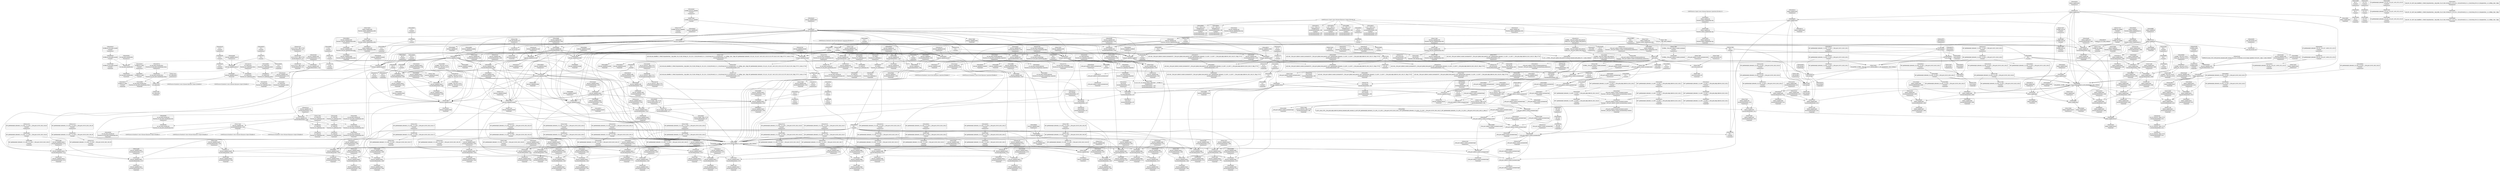 digraph {
	CE0x4cc6b30 [shape=record,shape=Mrecord,label="{CE0x4cc6b30|cred_has_capability:retval.0|*SummSource*}"]
	CE0x4c88b40 [shape=record,shape=Mrecord,label="{CE0x4c88b40|cred_has_capability:audit|Function::cred_has_capability&Arg::audit::|*SummSink*}"]
	CE0x4c8ce10 [shape=record,shape=Mrecord,label="{CE0x4c8ce10|_ret_i32_%retval.0,_!dbg_!27725|security/selinux/hooks.c,2012|*SummSink*}"]
	CE0x4ce22b0 [shape=record,shape=Mrecord,label="{CE0x4ce22b0|__llvm_gcov_indirect_counter_increment:bb4|*SummSink*}"]
	CE0x4cb8280 [shape=record,shape=Mrecord,label="{CE0x4cb8280|i64_14|*Constant*}"]
	CE0x4c68660 [shape=record,shape=Mrecord,label="{CE0x4c68660|_call_void_mcount()_#3|*SummSink*}"]
	CE0x4cbf0a0 [shape=record,shape=Mrecord,label="{CE0x4cbf0a0|i64_16|*Constant*}"]
	CE0x4c7d810 [shape=record,shape=Mrecord,label="{CE0x4c7d810|_call_void_mcount()_#3}"]
	CE0x4cca150 [shape=record,shape=Mrecord,label="{CE0x4cca150|i64*_getelementptr_inbounds_(_21_x_i64_,_21_x_i64_*___llvm_gcov_ctr143,_i64_0,_i64_8)|*Constant*|*SummSource*}"]
	CE0x4c896c0 [shape=record,shape=Mrecord,label="{CE0x4c896c0|i32_1|*Constant*}"]
	CE0x4c97cf0 [shape=record,shape=Mrecord,label="{CE0x4c97cf0|i64*_getelementptr_inbounds_(_21_x_i64_,_21_x_i64_*___llvm_gcov_ctr143,_i64_0,_i64_7)|*Constant*}"]
	CE0x4cb89f0 [shape=record,shape=Mrecord,label="{CE0x4cb89f0|i64_13|*Constant*}"]
	CE0x4c95fc0 [shape=record,shape=Mrecord,label="{CE0x4c95fc0|i64**_getelementptr_inbounds_(_3_x_i64*_,_3_x_i64*_*___llvm_gcda_edge_table144,_i64_0,_i64_1)|*Constant*|*SummSink*}"]
	CE0x4cb9350 [shape=record,shape=Mrecord,label="{CE0x4cb9350|cred_has_capability:tmp18|security/selinux/hooks.c,1580|*SummSource*}"]
	CE0x4cac6e0 [shape=record,shape=Mrecord,label="{CE0x4cac6e0|cred_sid:tmp4|*LoadInst*|security/selinux/hooks.c,196}"]
	CE0x4cabe50 [shape=record,shape=Mrecord,label="{CE0x4cabe50|cred_has_capability:tmp6|security/selinux/hooks.c,1574}"]
	CE0x4c67e50 [shape=record,shape=Mrecord,label="{CE0x4c67e50|selinux_capable:tobool|security/selinux/hooks.c,2008|*SummSource*}"]
	CE0x4c89880 [shape=record,shape=Mrecord,label="{CE0x4c89880|selinux_capable:tmp2|security/selinux/hooks.c,2008|*SummSink*}"]
	CE0x4cc9e40 [shape=record,shape=Mrecord,label="{CE0x4cc9e40|i64_12|*Constant*|*SummSink*}"]
	CE0x4c7dc90 [shape=record,shape=Mrecord,label="{CE0x4c7dc90|i64*_getelementptr_inbounds_(_21_x_i64_,_21_x_i64_*___llvm_gcov_ctr143,_i64_0,_i64_9)|*Constant*|*SummSource*}"]
	CE0x4c76890 [shape=record,shape=Mrecord,label="{CE0x4c76890|i64*_getelementptr_inbounds_(_21_x_i64_,_21_x_i64_*___llvm_gcov_ctr143,_i64_0,_i64_6)|*Constant*}"]
	CE0x4cd82d0 [shape=record,shape=Mrecord,label="{CE0x4cd82d0|cred_sid:sid|security/selinux/hooks.c,197|*SummSource*}"]
	CE0x4cda970 [shape=record,shape=Mrecord,label="{CE0x4cda970|__llvm_gcov_indirect_counter_increment:tmp|*SummSink*}"]
	CE0x4cd6b70 [shape=record,shape=Mrecord,label="{CE0x4cd6b70|cred_has_capability:sw.bb2|*SummSource*}"]
	CE0x4cd6230 [shape=record,shape=Mrecord,label="{CE0x4cd6230|__llvm_gcov_indirect_counter_increment:tmp6|*SummSink*}"]
	CE0x4cd47c0 [shape=record,shape=Mrecord,label="{CE0x4cd47c0|__llvm_gcov_indirect_counter_increment:exit}"]
	CE0x4cbf530 [shape=record,shape=Mrecord,label="{CE0x4cbf530|i64_15|*Constant*}"]
	CE0x4cbdd90 [shape=record,shape=Mrecord,label="{CE0x4cbdd90|avc_audit:result|Function::avc_audit&Arg::result::|*SummSource*}"]
	CE0x4ccac10 [shape=record,shape=Mrecord,label="{CE0x4ccac10|cred_has_capability:tmp11|security/selinux/hooks.c,1575|*SummSink*}"]
	CE0x4cbcdb0 [shape=record,shape=Mrecord,label="{CE0x4cbcdb0|avc_audit:tsid|Function::avc_audit&Arg::tsid::|*SummSource*}"]
	CE0x4c6a640 [shape=record,shape=Mrecord,label="{CE0x4c6a640|i64_2|*Constant*|*SummSink*}"]
	CE0x4cbdc30 [shape=record,shape=Mrecord,label="{CE0x4cbdc30|avc_audit:result|Function::avc_audit&Arg::result::}"]
	CE0x4c6ecd0 [shape=record,shape=Mrecord,label="{CE0x4c6ecd0|cred_has_capability:do.body4|*SummSource*}"]
	CE0x4cd9a30 [shape=record,shape=Mrecord,label="{CE0x4cd9a30|cred_has_capability:bb|*SummSource*}"]
	CE0x4c77c10 [shape=record,shape=Mrecord,label="{CE0x4c77c10|cred_has_capability:if.then9|*SummSource*}"]
	CE0x4cd9760 [shape=record,shape=Mrecord,label="{CE0x4cd9760|0:_i32,_:_GCMR___llvm_gcov_global_state_pred145_internal_unnamed_addr_global_i32_-1:_elem_0:default:}"]
	CE0x631ab80 [shape=record,shape=Mrecord,label="{CE0x631ab80|GLOBAL:__llvm_gcov_ctr142|Global_var:__llvm_gcov_ctr142|*SummSink*}"]
	CE0x4c828a0 [shape=record,shape=Mrecord,label="{CE0x4c828a0|selinux_capable:tmp3|security/selinux/hooks.c,2008}"]
	CE0x4c71db0 [shape=record,shape=Mrecord,label="{CE0x4c71db0|cred_has_capability:tmp9|security/selinux/hooks.c,1575|*SummSink*}"]
	CE0x4c78910 [shape=record,shape=Mrecord,label="{CE0x4c78910|cred_has_capability:if.end|*SummSource*}"]
	CE0x4cc40c0 [shape=record,shape=Mrecord,label="{CE0x4cc40c0|cred_has_capability:tmp29|security/selinux/hooks.c,1584}"]
	CE0x4c75a40 [shape=record,shape=Mrecord,label="{CE0x4c75a40|selinux_capable:call1|security/selinux/hooks.c,2011}"]
	CE0x4c7d590 [shape=record,shape=Mrecord,label="{CE0x4c7d590|i64*_getelementptr_inbounds_(_21_x_i64_,_21_x_i64_*___llvm_gcov_ctr143,_i64_0,_i64_0)|*Constant*|*SummSink*}"]
	CE0x4ce0ed0 [shape=record,shape=Mrecord,label="{CE0x4ce0ed0|_call_void___llvm_gcov_indirect_counter_increment(i32*___llvm_gcov_global_state_pred145,_i64**_getelementptr_inbounds_(_3_x_i64*_,_3_x_i64*_*___llvm_gcda_edge_table144,_i64_0,_i64_1)),_!dbg_!27728|security/selinux/hooks.c,1567|*SummSource*}"]
	CE0x4cb6a50 [shape=record,shape=Mrecord,label="{CE0x4cb6a50|avc_has_perm_noaudit:requested|Function::avc_has_perm_noaudit&Arg::requested::}"]
	CE0x4c851d0 [shape=record,shape=Mrecord,label="{CE0x4c851d0|cred_has_capability:avd|security/selinux/hooks.c, 1556|*SummSink*}"]
	CE0x4c56350 [shape=record,shape=Mrecord,label="{CE0x4c56350|selinux_capable:tmp9|security/selinux/hooks.c,2011|*SummSource*}"]
	CE0x4c8cf80 [shape=record,shape=Mrecord,label="{CE0x4c8cf80|cred_has_capability:if.end10|*SummSource*}"]
	CE0x4cbd290 [shape=record,shape=Mrecord,label="{CE0x4cbd290|avc_audit:tclass|Function::avc_audit&Arg::tclass::|*SummSink*}"]
	"CONST[source:0(mediator),value:2(dynamic)][purpose:{subject}][SnkIdx:4]"
	CE0x4ce1ed0 [shape=record,shape=Mrecord,label="{CE0x4ce1ed0|__llvm_gcov_indirect_counter_increment:pred}"]
	CE0x4c95200 [shape=record,shape=Mrecord,label="{CE0x4c95200|_call_void_mcount()_#3}"]
	CE0x4ce7660 [shape=record,shape=Mrecord,label="{CE0x4ce7660|i32_0|*Constant*}"]
	CE0x4c97c80 [shape=record,shape=Mrecord,label="{CE0x4c97c80|VOIDTB_TE_array:_GCE_.str49_private_unnamed_addr_constant_40_x_i8_c_013SELinux:_out_of_range_capability_%d_0A_00_,_align_1:_elem_0:default:}"]
	CE0x4c68a80 [shape=record,shape=Mrecord,label="{CE0x4c68a80|selinux_capable:tmp2|security/selinux/hooks.c,2008|*SummSource*}"]
	CE0x4c6fed0 [shape=record,shape=Mrecord,label="{CE0x4c6fed0|cred_has_capability:cap1|security/selinux/hooks.c,1563}"]
	CE0x69313d0 [shape=record,shape=Mrecord,label="{CE0x69313d0|selinux_capable:tmp4|security/selinux/hooks.c,2008|*SummSink*}"]
	CE0x4cbf110 [shape=record,shape=Mrecord,label="{CE0x4cbf110|i64_16|*Constant*|*SummSource*}"]
	"CONST[source:0(mediator),value:2(dynamic)][purpose:{object}][SnkIdx:2]"
	CE0x4c6d3a0 [shape=record,shape=Mrecord,label="{CE0x4c6d3a0|selinux_capable:return}"]
	CE0x4cdbd20 [shape=record,shape=Mrecord,label="{CE0x4cdbd20|cred_has_capability:u|security/selinux/hooks.c,1563}"]
	CE0x4c826d0 [shape=record,shape=Mrecord,label="{CE0x4c826d0|i64*_getelementptr_inbounds_(_21_x_i64_,_21_x_i64_*___llvm_gcov_ctr143,_i64_0,_i64_12)|*Constant*|*SummSink*}"]
	CE0x4ce6540 [shape=record,shape=Mrecord,label="{CE0x4ce6540|i64*_getelementptr_inbounds_(_21_x_i64_,_21_x_i64_*___llvm_gcov_ctr143,_i64_0,_i64_4)|*Constant*|*SummSink*}"]
	CE0x4c98230 [shape=record,shape=Mrecord,label="{CE0x4c98230|selinux_capable:tmp8|security/selinux/hooks.c,2011|*SummSink*}"]
	CE0x4cb6380 [shape=record,shape=Mrecord,label="{CE0x4cb6380|avc_has_perm_noaudit:tsid|Function::avc_has_perm_noaudit&Arg::tsid::}"]
	CE0x4cacb80 [shape=record,shape=Mrecord,label="{CE0x4cacb80|cred_sid:bb|*SummSink*}"]
	CE0x4ce7890 [shape=record,shape=Mrecord,label="{CE0x4ce7890|_call_void_mcount()_#3|*SummSink*}"]
	CE0x4c81bc0 [shape=record,shape=Mrecord,label="{CE0x4c81bc0|i64*_getelementptr_inbounds_(_21_x_i64_,_21_x_i64_*___llvm_gcov_ctr143,_i64_0,_i64_11)|*Constant*|*SummSink*}"]
	CE0x4cd7c30 [shape=record,shape=Mrecord,label="{CE0x4cd7c30|i32_1|*Constant*}"]
	CE0x4c93e10 [shape=record,shape=Mrecord,label="{CE0x4c93e10|i64**_getelementptr_inbounds_(_3_x_i64*_,_3_x_i64*_*___llvm_gcda_edge_table144,_i64_0,_i64_0)|*Constant*|*SummSource*}"]
	CE0x4cc2d40 [shape=record,shape=Mrecord,label="{CE0x4cc2d40|cred_has_capability:tmp27|security/selinux/hooks.c,1583}"]
	CE0x4c57560 [shape=record,shape=Mrecord,label="{CE0x4c57560|i64*_getelementptr_inbounds_(_6_x_i64_,_6_x_i64_*___llvm_gcov_ctr142,_i64_0,_i64_0)|*Constant*}"]
	CE0x4c893e0 [shape=record,shape=Mrecord,label="{CE0x4c893e0|cred_has_capability:tmp1}"]
	CE0x4cd3b20 [shape=record,shape=Mrecord,label="{CE0x4cd3b20|i8*_getelementptr_inbounds_(_40_x_i8_,_40_x_i8_*_.str49,_i32_0,_i32_0)|*Constant*|*SummSink*}"]
	CE0x4cd9f90 [shape=record,shape=Mrecord,label="{CE0x4cd9f90|cred_has_capability:return|*SummSink*}"]
	CE0x4c937b0 [shape=record,shape=Mrecord,label="{CE0x4c937b0|cred_has_capability:do.body|*SummSource*}"]
	CE0x4cc9020 [shape=record,shape=Mrecord,label="{CE0x4cc9020|i32_1575|*Constant*}"]
	CE0x4c999d0 [shape=record,shape=Mrecord,label="{CE0x4c999d0|i32_-1|*Constant*|*SummSource*}"]
	CE0x4cc9d90 [shape=record,shape=Mrecord,label="{CE0x4cc9d90|i64_12|*Constant*|*SummSource*}"]
	CE0x4c7daf0 [shape=record,shape=Mrecord,label="{CE0x4c7daf0|_call_void_mcount()_#3|*SummSink*}"]
	CE0x4c681c0 [shape=record,shape=Mrecord,label="{CE0x4c681c0|selinux_capable:if.end|*SummSource*}"]
	CE0x4c92d10 [shape=record,shape=Mrecord,label="{CE0x4c92d10|i64*_null|*Constant*|*SummSource*}"]
	CE0x4cb9840 [shape=record,shape=Mrecord,label="{CE0x4cb9840|GLOBAL:__llvm_gcov_ctr143|Global_var:__llvm_gcov_ctr143|*SummSink*}"]
	CE0x4cda900 [shape=record,shape=Mrecord,label="{CE0x4cda900|__llvm_gcov_indirect_counter_increment:tmp|*SummSource*}"]
	CE0x4c7d280 [shape=record,shape=Mrecord,label="{CE0x4c7d280|__llvm_gcov_indirect_counter_increment:tmp2|*SummSink*}"]
	CE0x4c7d6a0 [shape=record,shape=Mrecord,label="{CE0x4c7d6a0|COLLAPSED:_GCMRE___llvm_gcov_ctr143_internal_global_21_x_i64_zeroinitializer:_elem_0:default:}"]
	CE0x4c63880 [shape=record,shape=Mrecord,label="{CE0x4c63880|i64_1|*Constant*|*SummSource*}"]
	CE0x4ce0f40 [shape=record,shape=Mrecord,label="{CE0x4ce0f40|_call_void___llvm_gcov_indirect_counter_increment(i32*___llvm_gcov_global_state_pred145,_i64**_getelementptr_inbounds_(_3_x_i64*_,_3_x_i64*_*___llvm_gcda_edge_table144,_i64_0,_i64_1)),_!dbg_!27728|security/selinux/hooks.c,1567|*SummSink*}"]
	CE0x4cc8480 [shape=record,shape=Mrecord,label="{CE0x4cc8480|GLOBAL:__llvm_gcov_indirect_counter_increment|*Constant*}"]
	CE0x4cba360 [shape=record,shape=Mrecord,label="{CE0x4cba360|cred_has_capability:tmp20|security/selinux/hooks.c,1580|*SummSink*}"]
	CE0x4ce38b0 [shape=record,shape=Mrecord,label="{CE0x4ce38b0|cred_has_capability:sw.default}"]
	CE0x4c806c0 [shape=record,shape=Mrecord,label="{CE0x4c806c0|cred_has_capability:tmp12|security/selinux/hooks.c,1575|*SummSource*}"]
	CE0x4ce14a0 [shape=record,shape=Mrecord,label="{CE0x4ce14a0|__llvm_gcov_indirect_counter_increment:tmp5|*SummSource*}"]
	CE0x4c898f0 [shape=record,shape=Mrecord,label="{CE0x4c898f0|i64_0|*Constant*}"]
	CE0x4c812f0 [shape=record,shape=Mrecord,label="{CE0x4c812f0|cred_has_capability:tmp14|security/selinux/hooks.c,1575}"]
	CE0x4cd4b20 [shape=record,shape=Mrecord,label="{CE0x4cd4b20|__llvm_gcov_indirect_counter_increment:bb4}"]
	CE0x4c9b510 [shape=record,shape=Mrecord,label="{CE0x4c9b510|i64*_getelementptr_inbounds_(_2_x_i64_,_2_x_i64_*___llvm_gcov_ctr131,_i64_0,_i64_1)|*Constant*}"]
	CE0x4cb5420 [shape=record,shape=Mrecord,label="{CE0x4cb5420|cred_has_capability:call7|security/selinux/hooks.c,1579|*SummSink*}"]
	CE0x4cb6bd0 [shape=record,shape=Mrecord,label="{CE0x4cb6bd0|avc_has_perm_noaudit:requested|Function::avc_has_perm_noaudit&Arg::requested::|*SummSource*}"]
	CE0x4cc3630 [shape=record,shape=Mrecord,label="{CE0x4cc3630|i64*_getelementptr_inbounds_(_21_x_i64_,_21_x_i64_*___llvm_gcov_ctr143,_i64_0,_i64_18)|*Constant*}"]
	CE0x4c55b80 [shape=record,shape=Mrecord,label="{CE0x4c55b80|cred_has_capability:tmp8|security/selinux/hooks.c,1575|*SummSource*}"]
	CE0x4cb5930 [shape=record,shape=Mrecord,label="{CE0x4cb5930|avc_has_perm_noaudit:entry|*SummSource*}"]
	CE0x4c77ce0 [shape=record,shape=Mrecord,label="{CE0x4c77ce0|cred_has_capability:if.then9|*SummSink*}"]
	CE0x4c8d360 [shape=record,shape=Mrecord,label="{CE0x4c8d360|i8_3|*Constant*}"]
	CE0x4cb4cf0 [shape=record,shape=Mrecord,label="{CE0x4cb4cf0|i16_47|*Constant*|*SummSink*}"]
	CE0x4cd6910 [shape=record,shape=Mrecord,label="{CE0x4cd6910|cred_has_capability:if.end10|*SummSink*}"]
	CE0x4c6a2d0 [shape=record,shape=Mrecord,label="{CE0x4c6a2d0|_call_void_mcount()_#3}"]
	CE0x4c7cd20 [shape=record,shape=Mrecord,label="{CE0x4c7cd20|GLOBAL:cred_sid|*Constant*|*SummSource*}"]
	CE0x4c8c950 [shape=record,shape=Mrecord,label="{CE0x4c8c950|cred_has_capability:cap|Function::cred_has_capability&Arg::cap::}"]
	CE0x4c82740 [shape=record,shape=Mrecord,label="{CE0x4c82740|cred_has_capability:tmp16|security/selinux/hooks.c,1576|*SummSource*}"]
	CE0x4cd91e0 [shape=record,shape=Mrecord,label="{CE0x4cd91e0|cred_sid:tmp6|security/selinux/hooks.c,197}"]
	CE0x4cc5500 [shape=record,shape=Mrecord,label="{CE0x4cc5500|cred_has_capability:tmp30|security/selinux/hooks.c,1585|*SummSink*}"]
	CE0x4ca0e80 [shape=record,shape=Mrecord,label="{CE0x4ca0e80|selinux_capable:tmp7|security/selinux/hooks.c,2009}"]
	CE0x4c66de0 [shape=record,shape=Mrecord,label="{CE0x4c66de0|selinux_capable:tmp6|security/selinux/hooks.c,2009|*SummSource*}"]
	CE0x4cac3b0 [shape=record,shape=Mrecord,label="{CE0x4cac3b0|cred_has_capability:tmp6|security/selinux/hooks.c,1574|*SummSink*}"]
	CE0x4cb7700 [shape=record,shape=Mrecord,label="{CE0x4cb7700|avc_has_perm_noaudit:avd|Function::avc_has_perm_noaudit&Arg::avd::}"]
	CE0x4cbf250 [shape=record,shape=Mrecord,label="{CE0x4cbf250|i64_16|*Constant*|*SummSink*}"]
	CE0x4cbe020 [shape=record,shape=Mrecord,label="{CE0x4cbe020|avc_audit:a|Function::avc_audit&Arg::a::}"]
	CE0x4cb7570 [shape=record,shape=Mrecord,label="{CE0x4cb7570|avc_has_perm_noaudit:flags|Function::avc_has_perm_noaudit&Arg::flags::|*SummSink*}"]
	CE0x4cd3830 [shape=record,shape=Mrecord,label="{CE0x4cd3830|i8*_getelementptr_inbounds_(_40_x_i8_,_40_x_i8_*_.str49,_i32_0,_i32_0)|*Constant*|*SummSource*}"]
	CE0x4ce7820 [shape=record,shape=Mrecord,label="{CE0x4ce7820|cred_has_capability:call|security/selinux/hooks.c,1558}"]
	CE0x4cbec60 [shape=record,shape=Mrecord,label="{CE0x4cbec60|cred_has_capability:tobool|security/selinux/hooks.c,1582}"]
	CE0x4cbb540 [shape=record,shape=Mrecord,label="{CE0x4cbb540|GLOBAL:avc_audit|*Constant*|*SummSource*}"]
	CE0x4cd8170 [shape=record,shape=Mrecord,label="{CE0x4cd8170|cred_sid:sid|security/selinux/hooks.c,197|*SummSink*}"]
	CE0x4c85b30 [shape=record,shape=Mrecord,label="{CE0x4c85b30|cred_has_capability:ad|security/selinux/hooks.c, 1555|*SummSource*}"]
	CE0x4c73600 [shape=record,shape=Mrecord,label="{CE0x4c73600|avc_audit:ssid|Function::avc_audit&Arg::ssid::|*SummSource*}"]
	CE0x4c55b10 [shape=record,shape=Mrecord,label="{CE0x4c55b10|cred_has_capability:tmp8|security/selinux/hooks.c,1575}"]
	CE0x4ccbb60 [shape=record,shape=Mrecord,label="{CE0x4ccbb60|i8*_getelementptr_inbounds_(_25_x_i8_,_25_x_i8_*_.str3,_i32_0,_i32_0)|*Constant*|*SummSource*}"]
	CE0x4c899c0 [shape=record,shape=Mrecord,label="{CE0x4c899c0|selinux_capable:cred|Function::selinux_capable&Arg::cred::|*SummSink*}"]
	CE0x4cdaf40 [shape=record,shape=Mrecord,label="{CE0x4cdaf40|i32_0|*Constant*}"]
	CE0x4cb86e0 [shape=record,shape=Mrecord,label="{CE0x4cb86e0|i64_14|*Constant*|*SummSource*}"]
	CE0x4cb8750 [shape=record,shape=Mrecord,label="{CE0x4cb8750|i64_14|*Constant*|*SummSink*}"]
	CE0x4c743a0 [shape=record,shape=Mrecord,label="{CE0x4c743a0|GLOBAL:cap_capable|*Constant*|*SummSink*}"]
	CE0x4c8a1a0 [shape=record,shape=Mrecord,label="{CE0x4c8a1a0|cred_has_capability:entry}"]
	CE0x4cba250 [shape=record,shape=Mrecord,label="{CE0x4cba250|cred_has_capability:tmp20|security/selinux/hooks.c,1580|*SummSource*}"]
	CE0x4cdc7d0 [shape=record,shape=Mrecord,label="{CE0x4cdc7d0|cred_has_capability:tmp24|security/selinux/hooks.c,1582|*SummSink*}"]
	CE0x4c95150 [shape=record,shape=Mrecord,label="{CE0x4c95150|cred_has_capability:call|security/selinux/hooks.c,1558|*SummSource*}"]
	CE0x4cd4e10 [shape=record,shape=Mrecord,label="{CE0x4cd4e10|__llvm_gcov_indirect_counter_increment:counter|*SummSource*}"]
	CE0x4cbe490 [shape=record,shape=Mrecord,label="{CE0x4cbe490|_ret_i32_%retval.0,_!dbg_!27732|security/selinux/include/avc.h,142}"]
	CE0x4cb63f0 [shape=record,shape=Mrecord,label="{CE0x4cb63f0|avc_has_perm_noaudit:tsid|Function::avc_has_perm_noaudit&Arg::tsid::|*SummSource*}"]
	CE0x4c8d600 [shape=record,shape=Mrecord,label="{CE0x4c8d600|i8_3|*Constant*|*SummSink*}"]
	CE0x4cdc6c0 [shape=record,shape=Mrecord,label="{CE0x4cdc6c0|cred_has_capability:tmp24|security/selinux/hooks.c,1582|*SummSource*}"]
	CE0x4c83990 [shape=record,shape=Mrecord,label="{CE0x4c83990|cred_has_capability:tmp5|security/selinux/hooks.c,1570|*SummSource*}"]
	CE0x6bd49c0 [shape=record,shape=Mrecord,label="{CE0x6bd49c0|selinux_capable:tmp5|security/selinux/hooks.c,2008|*SummSink*}"]
	CE0x4cbfd90 [shape=record,shape=Mrecord,label="{CE0x4cbfd90|cred_has_capability:tmp22|security/selinux/hooks.c,1582|*SummSource*}"]
	CE0x4cd48d0 [shape=record,shape=Mrecord,label="{CE0x4cd48d0|__llvm_gcov_indirect_counter_increment:bb|*SummSource*}"]
	CE0x4cca780 [shape=record,shape=Mrecord,label="{CE0x4cca780|cred_has_capability:tmp10|security/selinux/hooks.c,1575|*SummSink*}"]
	CE0x4c56e80 [shape=record,shape=Mrecord,label="{CE0x4c56e80|i32_0|*Constant*}"]
	CE0x4c72db0 [shape=record,shape=Mrecord,label="{CE0x4c72db0|cred_has_capability:cred|Function::cred_has_capability&Arg::cred::|*SummSink*}"]
	CE0x4c9bcf0 [shape=record,shape=Mrecord,label="{CE0x4c9bcf0|cred_sid:tmp1|*SummSink*}"]
	CE0x4c7a6c0 [shape=record,shape=Mrecord,label="{CE0x4c7a6c0|_ret_void|*SummSink*}"]
	CE0x4cb96c0 [shape=record,shape=Mrecord,label="{CE0x4cb96c0|GLOBAL:avc_audit|*Constant*}"]
	CE0x4cd9e40 [shape=record,shape=Mrecord,label="{CE0x4cd9e40|cred_has_capability:return|*SummSource*}"]
	CE0x4ce7b70 [shape=record,shape=Mrecord,label="{CE0x4ce7b70|i32_22|*Constant*|*SummSink*}"]
	CE0x4c97a90 [shape=record,shape=Mrecord,label="{CE0x4c97a90|GLOBAL:printk|*Constant*|*SummSource*}"]
	CE0x4cdb430 [shape=record,shape=Mrecord,label="{CE0x4cdb430|i64_1|*Constant*}"]
	CE0x4c72130 [shape=record,shape=Mrecord,label="{CE0x4c72130|_call_void_asm_sideeffect_1:_09ud2_0A.pushsection___bug_table,_22a_22_0A2:_09.long_1b_-_2b,_$_0:c_-_2b_0A_09.word_$_1:c_,_0_0A_09.org_2b+$_2:c_0A.popsection_,_i,i,i,_dirflag_,_fpsr_,_flags_(i8*_getelementptr_inbounds_(_25_x_i8_,_25_x_i8_*_.str3,_i32_0,_i32_0),_i32_1575,_i64_12)_#3,_!dbg_!27737,_!srcloc_!27740|security/selinux/hooks.c,1575|*SummSink*}"]
	CE0x4c90190 [shape=record,shape=Mrecord,label="{CE0x4c90190|cred_has_capability:do.body4}"]
	CE0x4cb57c0 [shape=record,shape=Mrecord,label="{CE0x4cb57c0|avc_has_perm_noaudit:entry}"]
	CE0x4cb9120 [shape=record,shape=Mrecord,label="{CE0x4cb9120|i64_0|*Constant*}"]
	CE0x4ce4630 [shape=record,shape=Mrecord,label="{CE0x4ce4630|cred_has_capability:type|security/selinux/hooks.c,1562|*SummSource*}"]
	CE0x4cbede0 [shape=record,shape=Mrecord,label="{CE0x4cbede0|cred_has_capability:tobool|security/selinux/hooks.c,1582|*SummSource*}"]
	CE0x4cd4330 [shape=record,shape=Mrecord,label="{CE0x4cd4330|cred_sid:tmp6|security/selinux/hooks.c,197|*SummSink*}"]
	CE0x603fdb0 [shape=record,shape=Mrecord,label="{CE0x603fdb0|i64*_getelementptr_inbounds_(_6_x_i64_,_6_x_i64_*___llvm_gcov_ctr142,_i64_0,_i64_3)|*Constant*|*SummSink*}"]
	CE0x4c80c10 [shape=record,shape=Mrecord,label="{CE0x4c80c10|cred_has_capability:tmp13|security/selinux/hooks.c,1575|*SummSource*}"]
	CE0x4c73f60 [shape=record,shape=Mrecord,label="{CE0x4c73f60|__llvm_gcov_indirect_counter_increment:entry}"]
	CE0x4c57140 [shape=record,shape=Mrecord,label="{CE0x4c57140|GLOBAL:cap_capable|*Constant*|*SummSource*}"]
	CE0x4cdd5d0 [shape=record,shape=Mrecord,label="{CE0x4cdd5d0|cred_has_capability:sw.default|*SummSource*}"]
	CE0x4cca480 [shape=record,shape=Mrecord,label="{CE0x4cca480|cred_has_capability:tmp10|security/selinux/hooks.c,1575}"]
	CE0x4c996f0 [shape=record,shape=Mrecord,label="{CE0x4c996f0|__llvm_gcov_indirect_counter_increment:counter|*SummSink*}"]
	CE0x4cc3cc0 [shape=record,shape=Mrecord,label="{CE0x4cc3cc0|i64*_getelementptr_inbounds_(_21_x_i64_,_21_x_i64_*___llvm_gcov_ctr143,_i64_0,_i64_18)|*Constant*|*SummSink*}"]
	CE0x4c840c0 [shape=record,shape=Mrecord,label="{CE0x4c840c0|i64*_getelementptr_inbounds_(_2_x_i64_,_2_x_i64_*___llvm_gcov_ctr131,_i64_0,_i64_0)|*Constant*|*SummSink*}"]
	CE0x4ca4340 [shape=record,shape=Mrecord,label="{CE0x4ca4340|i64*_getelementptr_inbounds_(_6_x_i64_,_6_x_i64_*___llvm_gcov_ctr142,_i64_0,_i64_4)|*Constant*|*SummSource*}"]
	CE0x4cb7360 [shape=record,shape=Mrecord,label="{CE0x4cb7360|avc_has_perm_noaudit:flags|Function::avc_has_perm_noaudit&Arg::flags::}"]
	CE0x4ce7280 [shape=record,shape=Mrecord,label="{CE0x4ce7280|cred_sid:tmp|*SummSink*}"]
	CE0x4c982a0 [shape=record,shape=Mrecord,label="{CE0x4c982a0|selinux_capable:tmp8|security/selinux/hooks.c,2011}"]
	CE0x4c6cb40 [shape=record,shape=Mrecord,label="{CE0x4c6cb40|cred_has_capability:do.cond}"]
	CE0x4c8ca30 [shape=record,shape=Mrecord,label="{CE0x4c8ca30|cred_has_capability:cap|Function::cred_has_capability&Arg::cap::|*SummSink*}"]
	CE0x4c70220 [shape=record,shape=Mrecord,label="{CE0x4c70220|selinux_capable:cred|Function::selinux_capable&Arg::cred::}"]
	CE0x4c7ba50 [shape=record,shape=Mrecord,label="{CE0x4c7ba50|selinux_capable:retval.0|*SummSink*}"]
	CE0x4c6deb0 [shape=record,shape=Mrecord,label="{CE0x4c6deb0|cred_has_capability:tmp3|security/selinux/hooks.c,1567}"]
	CE0x4c6e4e0 [shape=record,shape=Mrecord,label="{CE0x4c6e4e0|_call_void___llvm_gcov_indirect_counter_increment(i32*___llvm_gcov_global_state_pred145,_i64**_getelementptr_inbounds_(_3_x_i64*_,_3_x_i64*_*___llvm_gcda_edge_table144,_i64_0,_i64_2)),_!dbg_!27732|security/selinux/hooks.c,1570|*SummSink*}"]
	CE0x4cbcaa0 [shape=record,shape=Mrecord,label="{CE0x4cbcaa0|avc_audit:ssid|Function::avc_audit&Arg::ssid::}"]
	CE0x4c75b20 [shape=record,shape=Mrecord,label="{CE0x4c75b20|selinux_capable:call1|security/selinux/hooks.c,2011|*SummSource*}"]
	CE0x4c72c40 [shape=record,shape=Mrecord,label="{CE0x4c72c40|_ret_i32_%retval.0,_!dbg_!27765|security/selinux/hooks.c,1586}"]
	CE0x4c687c0 [shape=record,shape=Mrecord,label="{CE0x4c687c0|selinux_capable:if.end|*SummSink*}"]
	CE0x4c7abc0 [shape=record,shape=Mrecord,label="{CE0x4c7abc0|cred_sid:tmp|*SummSource*}"]
	CE0x4c94340 [shape=record,shape=Mrecord,label="{CE0x4c94340|cred_sid:tmp2}"]
	CE0x4cda080 [shape=record,shape=Mrecord,label="{CE0x4cda080|i64*_getelementptr_inbounds_(_21_x_i64_,_21_x_i64_*___llvm_gcov_ctr143,_i64_0,_i64_0)|*Constant*}"]
	CE0x4cbfa60 [shape=record,shape=Mrecord,label="{CE0x4cbfa60|i64_15|*Constant*|*SummSink*}"]
	CE0x4cc3220 [shape=record,shape=Mrecord,label="{CE0x4cc3220|cred_has_capability:tmp27|security/selinux/hooks.c,1583|*SummSink*}"]
	CE0x4c75c50 [shape=record,shape=Mrecord,label="{CE0x4c75c50|GLOBAL:cred_has_capability|*Constant*|*SummSink*}"]
	CE0x4c62de0 [shape=record,shape=Mrecord,label="{CE0x4c62de0|i64_2|*Constant*|*SummSource*}"]
	CE0x4c83850 [shape=record,shape=Mrecord,label="{CE0x4c83850|cred_has_capability:tmp5|security/selinux/hooks.c,1570}"]
	CE0x4cbe320 [shape=record,shape=Mrecord,label="{CE0x4cbe320|avc_audit:a|Function::avc_audit&Arg::a::|*SummSink*}"]
	CE0x4c69bf0 [shape=record,shape=Mrecord,label="{CE0x4c69bf0|selinux_capable:if.then}"]
	CE0x4ca9d90 [shape=record,shape=Mrecord,label="{CE0x4ca9d90|cred_has_capability:sw.epilog|*SummSource*}"]
	CE0x4cb65b0 [shape=record,shape=Mrecord,label="{CE0x4cb65b0|avc_has_perm_noaudit:tsid|Function::avc_has_perm_noaudit&Arg::tsid::|*SummSink*}"]
	CE0x4cbe690 [shape=record,shape=Mrecord,label="{CE0x4cbe690|_ret_i32_%retval.0,_!dbg_!27732|security/selinux/include/avc.h,142|*SummSource*}"]
	CE0x4cb9f30 [shape=record,shape=Mrecord,label="{CE0x4cb9f30|cred_has_capability:tmp20|security/selinux/hooks.c,1580}"]
	CE0x4c83590 [shape=record,shape=Mrecord,label="{CE0x4c83590|cred_has_capability:tmp4|security/selinux/hooks.c,1570|*SummSink*}"]
	CE0x4c71540 [shape=record,shape=Mrecord,label="{CE0x4c71540|cred_has_capability:avd|security/selinux/hooks.c, 1556|*SummSource*}"]
	CE0x4c8cbb0 [shape=record,shape=Mrecord,label="{CE0x4c8cbb0|cred_has_capability:audit|Function::cred_has_capability&Arg::audit::}"]
	CE0x4cb9730 [shape=record,shape=Mrecord,label="{CE0x4cb9730|GLOBAL:__llvm_gcov_ctr143|Global_var:__llvm_gcov_ctr143}"]
	CE0x4c6cca0 [shape=record,shape=Mrecord,label="{CE0x4c6cca0|cred_has_capability:do.cond|*SummSource*}"]
	CE0x4cb9cb0 [shape=record,shape=Mrecord,label="{CE0x4cb9cb0|cred_has_capability:tmp19|security/selinux/hooks.c,1580|*SummSource*}"]
	CE0x4cd58e0 [shape=record,shape=Mrecord,label="{CE0x4cd58e0|0:_i64*,_array:_GCR___llvm_gcda_edge_table144_internal_unnamed_addr_constant_3_x_i64*_i64*_getelementptr_inbounds_(_21_x_i64_,_21_x_i64_*___llvm_gcov_ctr143,_i64_0,_i64_1),_i64*_getelementptr_inbounds_(_21_x_i64_,_21_x_i64_*___llvm_gcov_ctr143,_i64_0,_i64_2),_i64*_getelementptr_inbounds_(_21_x_i64_,_21_x_i64_*___llvm_gcov_ctr143,_i64_0,_i64_3)_:_elem_0::}"]
	CE0x4c895b0 [shape=record,shape=Mrecord,label="{CE0x4c895b0|cred_has_capability:tmp1|*SummSource*}"]
	CE0x4c72bd0 [shape=record,shape=Mrecord,label="{CE0x4c72bd0|cred_has_capability:cred|Function::cred_has_capability&Arg::cred::}"]
	CE0x4c77dd0 [shape=record,shape=Mrecord,label="{CE0x4c77dd0|cred_has_capability:if.end10}"]
	CE0x4c81b10 [shape=record,shape=Mrecord,label="{CE0x4c81b10|i64*_getelementptr_inbounds_(_21_x_i64_,_21_x_i64_*___llvm_gcov_ctr143,_i64_0,_i64_11)|*Constant*|*SummSource*}"]
	CE0x4cc4d90 [shape=record,shape=Mrecord,label="{CE0x4cc4d90|i64*_getelementptr_inbounds_(_21_x_i64_,_21_x_i64_*___llvm_gcov_ctr143,_i64_0,_i64_19)|*Constant*}"]
	CE0x4c73110 [shape=record,shape=Mrecord,label="{CE0x4c73110|avc_audit:entry}"]
	CE0x4c6eaf0 [shape=record,shape=Mrecord,label="{CE0x4c6eaf0|cred_has_capability:ad|security/selinux/hooks.c, 1555|*SummSink*}"]
	CE0x4c71180 [shape=record,shape=Mrecord,label="{CE0x4c71180|selinux_capable:tmp9|security/selinux/hooks.c,2011|*SummSink*}"]
	CE0x4c6e470 [shape=record,shape=Mrecord,label="{CE0x4c6e470|_call_void___llvm_gcov_indirect_counter_increment(i32*___llvm_gcov_global_state_pred145,_i64**_getelementptr_inbounds_(_3_x_i64*_,_3_x_i64*_*___llvm_gcda_edge_table144,_i64_0,_i64_2)),_!dbg_!27732|security/selinux/hooks.c,1570|*SummSource*}"]
	CE0x4ce7460 [shape=record,shape=Mrecord,label="{CE0x4ce7460|i64_1|*Constant*}"]
	CE0x4cbba20 [shape=record,shape=Mrecord,label="{CE0x4cbba20|GLOBAL:avc_audit|*Constant*|*SummSink*}"]
	CE0x4c80ba0 [shape=record,shape=Mrecord,label="{CE0x4c80ba0|cred_has_capability:tmp13|security/selinux/hooks.c,1575}"]
	CE0x4cc2910 [shape=record,shape=Mrecord,label="{CE0x4cc2910|i64*_getelementptr_inbounds_(_21_x_i64_,_21_x_i64_*___llvm_gcov_ctr143,_i64_0,_i64_17)|*Constant*|*SummSource*}"]
	CE0x4cb4fa0 [shape=record,shape=Mrecord,label="{CE0x4cb4fa0|cred_has_capability:sclass.0|*SummSink*}"]
	CE0x4c7a530 [shape=record,shape=Mrecord,label="{CE0x4c7a530|_ret_void}"]
	CE0x4c8be60 [shape=record,shape=Mrecord,label="{CE0x4c8be60|_ret_i32_%tmp6,_!dbg_!27716|security/selinux/hooks.c,197|*SummSource*}"]
	CE0x4c68320 [shape=record,shape=Mrecord,label="{CE0x4c68320|selinux_capable:tobool|security/selinux/hooks.c,2008|*SummSink*}"]
	CE0x4cb8390 [shape=record,shape=Mrecord,label="{CE0x4cb8390|cred_has_capability:cmp|security/selinux/hooks.c,1580}"]
	CE0x4c9cad0 [shape=record,shape=Mrecord,label="{CE0x4c9cad0|cred_has_capability:call3|security/selinux/hooks.c,1573|*SummSink*}"]
	"CONST[source:0(mediator),value:2(dynamic)][purpose:{object}][SnkIdx:5]"
	CE0x4ce5080 [shape=record,shape=Mrecord,label="{CE0x4ce5080|cred_sid:cred|Function::cred_sid&Arg::cred::|*SummSink*}"]
	CE0x4c7b7c0 [shape=record,shape=Mrecord,label="{CE0x4c7b7c0|selinux_capable:bb}"]
	CE0x4c837e0 [shape=record,shape=Mrecord,label="{CE0x4c837e0|_call_void___llvm_gcov_indirect_counter_increment(i32*___llvm_gcov_global_state_pred145,_i64**_getelementptr_inbounds_(_3_x_i64*_,_3_x_i64*_*___llvm_gcda_edge_table144,_i64_0,_i64_0)),_!dbg_!27734|security/selinux/hooks.c,1574}"]
	CE0x4c95920 [shape=record,shape=Mrecord,label="{CE0x4c95920|__llvm_gcov_indirect_counter_increment:counters|Function::__llvm_gcov_indirect_counter_increment&Arg::counters::}"]
	CE0x4cd3de0 [shape=record,shape=Mrecord,label="{CE0x4cd3de0|GLOBAL:printk|*Constant*}"]
	CE0x4cd4150 [shape=record,shape=Mrecord,label="{CE0x4cd4150|cred_sid:tmp6|security/selinux/hooks.c,197|*SummSource*}"]
	CE0x4c6ad20 [shape=record,shape=Mrecord,label="{CE0x4c6ad20|selinux_capable:if.end}"]
	CE0x4c984c0 [shape=record,shape=Mrecord,label="{CE0x4c984c0|i64*_getelementptr_inbounds_(_21_x_i64_,_21_x_i64_*___llvm_gcov_ctr143,_i64_0,_i64_4)|*Constant*|*SummSource*}"]
	CE0x6220b80 [shape=record,shape=Mrecord,label="{CE0x6220b80|selinux_capable:tmp11|security/selinux/hooks.c,2012|*SummSource*}"]
	CE0x4cbb250 [shape=record,shape=Mrecord,label="{CE0x4cbb250|cred_has_capability:call8|security/selinux/hooks.c,1581|*SummSource*}"]
	CE0x4c77ae0 [shape=record,shape=Mrecord,label="{CE0x4c77ae0|cred_has_capability:if.then9}"]
	CE0x4c63740 [shape=record,shape=Mrecord,label="{CE0x4c63740|selinux_capable:entry}"]
	CE0x4c740e0 [shape=record,shape=Mrecord,label="{CE0x4c740e0|__llvm_gcov_indirect_counter_increment:entry|*SummSink*}"]
	CE0x4c67fb0 [shape=record,shape=Mrecord,label="{CE0x4c67fb0|selinux_capable:tmp}"]
	CE0x4c93820 [shape=record,shape=Mrecord,label="{CE0x4c93820|cred_has_capability:if.end|*SummSink*}"]
	CE0x4c6d9a0 [shape=record,shape=Mrecord,label="{CE0x4c6d9a0|selinux_capable:retval.0}"]
	CE0x4c94720 [shape=record,shape=Mrecord,label="{CE0x4c94720|cred_has_capability:do.end|*SummSource*}"]
	CE0x4c61f20 [shape=record,shape=Mrecord,label="{CE0x4c61f20|GLOBAL:cap_capable|*Constant*}"]
	CE0x4cdc3b0 [shape=record,shape=Mrecord,label="{CE0x4cdc3b0|cred_has_capability:tmp24|security/selinux/hooks.c,1582}"]
	"CONST[source:1(input),value:2(dynamic)][purpose:{operation}][SrcIdx:15]"
	CE0x4cac610 [shape=record,shape=Mrecord,label="{CE0x4cac610|i32_22|*Constant*|*SummSource*}"]
	CE0x4c8c0f0 [shape=record,shape=Mrecord,label="{CE0x4c8c0f0|cred_has_capability:and|security/selinux/hooks.c,1559|*SummSource*}"]
	CE0x4cb4c40 [shape=record,shape=Mrecord,label="{CE0x4cb4c40|i16_47|*Constant*|*SummSource*}"]
	CE0x4cc3da0 [shape=record,shape=Mrecord,label="{CE0x4cc3da0|cred_has_capability:tmp28|security/selinux/hooks.c,1584|*SummSink*}"]
	CE0x4c99760 [shape=record,shape=Mrecord,label="{CE0x4c99760|i64*_null|*Constant*|*SummSink*}"]
	CE0x4c7ca80 [shape=record,shape=Mrecord,label="{CE0x4c7ca80|cred_sid:tmp3|*SummSource*}"]
	CE0x4cbe880 [shape=record,shape=Mrecord,label="{CE0x4cbe880|cred_has_capability:tobool|security/selinux/hooks.c,1582|*SummSink*}"]
	CE0x4c73fd0 [shape=record,shape=Mrecord,label="{CE0x4c73fd0|__llvm_gcov_indirect_counter_increment:entry|*SummSource*}"]
	CE0x4c9b300 [shape=record,shape=Mrecord,label="{CE0x4c9b300|cred_sid:tmp1}"]
	CE0x4c90700 [shape=record,shape=Mrecord,label="{CE0x4c90700|cred_has_capability:tmp15|security/selinux/hooks.c,1575|*SummSink*}"]
	CE0x4c7e080 [shape=record,shape=Mrecord,label="{CE0x4c7e080|i64*_getelementptr_inbounds_(_21_x_i64_,_21_x_i64_*___llvm_gcov_ctr143,_i64_0,_i64_9)|*Constant*|*SummSink*}"]
	CE0x4cc3d30 [shape=record,shape=Mrecord,label="{CE0x4cc3d30|cred_has_capability:tmp28|security/selinux/hooks.c,1584|*SummSource*}"]
	CE0x4c811b0 [shape=record,shape=Mrecord,label="{CE0x4c811b0|i1_true|*Constant*|*SummSink*}"]
	CE0x4cd8870 [shape=record,shape=Mrecord,label="{CE0x4cd8870|__llvm_gcov_indirect_counter_increment:bb}"]
	CE0x4cbd130 [shape=record,shape=Mrecord,label="{CE0x4cbd130|avc_audit:tclass|Function::avc_audit&Arg::tclass::|*SummSource*}"]
	CE0x4c57400 [shape=record,shape=Mrecord,label="{CE0x4c57400|i32_0|*Constant*|*SummSource*}"]
	CE0x4c720c0 [shape=record,shape=Mrecord,label="{CE0x4c720c0|_call_void_asm_sideeffect_1:_09ud2_0A.pushsection___bug_table,_22a_22_0A2:_09.long_1b_-_2b,_$_0:c_-_2b_0A_09.word_$_1:c_,_0_0A_09.org_2b+$_2:c_0A.popsection_,_i,i,i,_dirflag_,_fpsr_,_flags_(i8*_getelementptr_inbounds_(_25_x_i8_,_25_x_i8_*_.str3,_i32_0,_i32_0),_i32_1575,_i64_12)_#3,_!dbg_!27737,_!srcloc_!27740|security/selinux/hooks.c,1575|*SummSource*}"]
	CE0x4cc8fb0 [shape=record,shape=Mrecord,label="{CE0x4cc8fb0|i64*_getelementptr_inbounds_(_21_x_i64_,_21_x_i64_*___llvm_gcov_ctr143,_i64_0,_i64_8)|*Constant*|*SummSink*}"]
	CE0x4c69a90 [shape=record,shape=Mrecord,label="{CE0x4c69a90|COLLAPSED:_GCMRE___llvm_gcov_ctr142_internal_global_6_x_i64_zeroinitializer:_elem_0:default:}"]
	"CONST[source:0(mediator),value:2(dynamic)][purpose:{object}][SnkIdx:6]"
	CE0x4cda770 [shape=record,shape=Mrecord,label="{CE0x4cda770|__llvm_gcov_indirect_counter_increment:tmp1}"]
	CE0x4cbf370 [shape=record,shape=Mrecord,label="{CE0x4cbf370|cred_has_capability:tmp22|security/selinux/hooks.c,1582|*SummSink*}"]
	CE0x4ca55c0 [shape=record,shape=Mrecord,label="{CE0x4ca55c0|i64*_getelementptr_inbounds_(_6_x_i64_,_6_x_i64_*___llvm_gcov_ctr142,_i64_0,_i64_4)|*Constant*|*SummSink*}"]
	CE0x4cd8750 [shape=record,shape=Mrecord,label="{CE0x4cd8750|4:_i32,_:_CRE_8,12_|*MultipleSource*|security/selinux/hooks.c,196|*LoadInst*|security/selinux/hooks.c,196|security/selinux/hooks.c,197}"]
	CE0x4c95da0 [shape=record,shape=Mrecord,label="{CE0x4c95da0|__llvm_gcov_indirect_counter_increment:counters|Function::__llvm_gcov_indirect_counter_increment&Arg::counters::|*SummSource*}"]
	CE0x4cb5610 [shape=record,shape=Mrecord,label="{CE0x4cb5610|GLOBAL:avc_has_perm_noaudit|*Constant*|*SummSource*}"]
	CE0x4cb5cb0 [shape=record,shape=Mrecord,label="{CE0x4cb5cb0|avc_has_perm_noaudit:tclass|Function::avc_has_perm_noaudit&Arg::tclass::}"]
	CE0x4c80650 [shape=record,shape=Mrecord,label="{CE0x4c80650|cred_has_capability:tmp12|security/selinux/hooks.c,1575}"]
	CE0x4ccbdb0 [shape=record,shape=Mrecord,label="{CE0x4ccbdb0|i8*_getelementptr_inbounds_(_25_x_i8_,_25_x_i8_*_.str3,_i32_0,_i32_0)|*Constant*|*SummSink*}"]
	CE0x4cc22b0 [shape=record,shape=Mrecord,label="{CE0x4cc22b0|i64*_getelementptr_inbounds_(_21_x_i64_,_21_x_i64_*___llvm_gcov_ctr143,_i64_0,_i64_17)|*Constant*}"]
	CE0x4c70080 [shape=record,shape=Mrecord,label="{CE0x4c70080|cred_has_capability:cap1|security/selinux/hooks.c,1563|*SummSink*}"]
	CE0x4c818c0 [shape=record,shape=Mrecord,label="{CE0x4c818c0|i64*_getelementptr_inbounds_(_21_x_i64_,_21_x_i64_*___llvm_gcov_ctr143,_i64_0,_i64_11)|*Constant*}"]
	CE0x4c683d0 [shape=record,shape=Mrecord,label="{CE0x4c683d0|selinux_capable:ns|Function::selinux_capable&Arg::ns::}"]
	CE0x4c6b070 [shape=record,shape=Mrecord,label="{CE0x4c6b070|VOIDTB_TE:_CE:_elem_0:default:}"]
	CE0x4cc7a00 [shape=record,shape=Mrecord,label="{CE0x4cc7a00|cred_sid:bb}"]
	CE0x4c82180 [shape=record,shape=Mrecord,label="{CE0x4c82180|cred_has_capability:tmp16|security/selinux/hooks.c,1576}"]
	CE0x4cbdef0 [shape=record,shape=Mrecord,label="{CE0x4cbdef0|avc_audit:result|Function::avc_audit&Arg::result::|*SummSink*}"]
	CE0x4cbaee0 [shape=record,shape=Mrecord,label="{CE0x4cbaee0|cred_has_capability:call8|security/selinux/hooks.c,1581}"]
	CE0x4ca9e60 [shape=record,shape=Mrecord,label="{CE0x4ca9e60|cred_has_capability:sw.epilog|*SummSink*}"]
	CE0x4c94650 [shape=record,shape=Mrecord,label="{CE0x4c94650|cred_has_capability:do.end}"]
	CE0x4c86e30 [shape=record,shape=Mrecord,label="{CE0x4c86e30|selinux_capable:tmp10|security/selinux/hooks.c,2012|*SummSink*}"]
	CE0x4c94420 [shape=record,shape=Mrecord,label="{CE0x4c94420|cred_sid:tmp2|*SummSink*}"]
	CE0x4cc97f0 [shape=record,shape=Mrecord,label="{CE0x4cc97f0|i32_1575|*Constant*|*SummSource*}"]
	CE0x4cc5cd0 [shape=record,shape=Mrecord,label="{CE0x4cc5cd0|cred_has_capability:tmp31|security/selinux/hooks.c,1585|*SummSink*}"]
	CE0x4c75be0 [shape=record,shape=Mrecord,label="{CE0x4c75be0|GLOBAL:cred_has_capability|*Constant*}"]
	CE0x4ca8c70 [shape=record,shape=Mrecord,label="{CE0x4ca8c70|cred_has_capability:sw.epilog}"]
	CE0x4cbf5a0 [shape=record,shape=Mrecord,label="{CE0x4cbf5a0|i64_15|*Constant*|*SummSource*}"]
	CE0x4ce0e60 [shape=record,shape=Mrecord,label="{CE0x4ce0e60|cred_has_capability:shr|security/selinux/hooks.c,1565|*SummSink*}"]
	CE0x4cc7550 [shape=record,shape=Mrecord,label="{CE0x4cc7550|cred_has_capability:tmp32|security/selinux/hooks.c,1586}"]
	CE0x4cd76c0 [shape=record,shape=Mrecord,label="{CE0x4cd76c0|cred_sid:tmp4|*LoadInst*|security/selinux/hooks.c,196|*SummSink*}"]
	CE0x4c56c30 [shape=record,shape=Mrecord,label="{CE0x4c56c30|i64*_getelementptr_inbounds_(_6_x_i64_,_6_x_i64_*___llvm_gcov_ctr142,_i64_0,_i64_0)|*Constant*|*SummSource*}"]
	CE0x4cc67e0 [shape=record,shape=Mrecord,label="{CE0x4cc67e0|cred_has_capability:retval.0}"]
	CE0x4c85fe0 [shape=record,shape=Mrecord,label="{CE0x4c85fe0|cred_has_capability:do.end6|*SummSource*}"]
	CE0x4c95ec0 [shape=record,shape=Mrecord,label="{CE0x4c95ec0|i64**_getelementptr_inbounds_(_3_x_i64*_,_3_x_i64*_*___llvm_gcda_edge_table144,_i64_0,_i64_1)|*Constant*|*SummSource*}"]
	CE0x4c6e040 [shape=record,shape=Mrecord,label="{CE0x4c6e040|cred_has_capability:tmp3|security/selinux/hooks.c,1567|*SummSource*}"]
	CE0x4cd8630 [shape=record,shape=Mrecord,label="{CE0x4cd8630|4:_i32,_:_CRE_4,8_|*MultipleSource*|security/selinux/hooks.c,196|*LoadInst*|security/selinux/hooks.c,196|security/selinux/hooks.c,197}"]
	CE0x4cdcbc0 [shape=record,shape=Mrecord,label="{CE0x4cdcbc0|cred_has_capability:tmp25|security/selinux/hooks.c,1582|*SummSource*}"]
	CE0x4c86c80 [shape=record,shape=Mrecord,label="{CE0x4c86c80|i64*_getelementptr_inbounds_(_6_x_i64_,_6_x_i64_*___llvm_gcov_ctr142,_i64_0,_i64_5)|*Constant*|*SummSink*}"]
	CE0x4cb7920 [shape=record,shape=Mrecord,label="{CE0x4cb7920|avc_has_perm_noaudit:avd|Function::avc_has_perm_noaudit&Arg::avd::|*SummSource*}"]
	CE0x4cb60e0 [shape=record,shape=Mrecord,label="{CE0x4cb60e0|avc_has_perm_noaudit:ssid|Function::avc_has_perm_noaudit&Arg::ssid::|*SummSink*}"]
	CE0x4cc00d0 [shape=record,shape=Mrecord,label="{CE0x4cc00d0|cred_has_capability:tmp23|security/selinux/hooks.c,1582}"]
	CE0x4c9be70 [shape=record,shape=Mrecord,label="{CE0x4c9be70|i64*_getelementptr_inbounds_(_2_x_i64_,_2_x_i64_*___llvm_gcov_ctr131,_i64_0,_i64_1)|*Constant*|*SummSource*}"]
	CE0x4cbd4d0 [shape=record,shape=Mrecord,label="{CE0x4cbd4d0|avc_audit:requested|Function::avc_audit&Arg::requested::|*SummSource*}"]
	CE0x4c764b0 [shape=record,shape=Mrecord,label="{CE0x4c764b0|selinux_capable:cap|Function::selinux_capable&Arg::cap::}"]
	CE0x4cac7c0 [shape=record,shape=Mrecord,label="{CE0x4cac7c0|cred_sid:security|security/selinux/hooks.c,196|*SummSource*}"]
	CE0x4cc29c0 [shape=record,shape=Mrecord,label="{CE0x4cc29c0|i64*_getelementptr_inbounds_(_21_x_i64_,_21_x_i64_*___llvm_gcov_ctr143,_i64_0,_i64_17)|*Constant*|*SummSink*}"]
	CE0x4c97b00 [shape=record,shape=Mrecord,label="{CE0x4c97b00|GLOBAL:printk|*Constant*|*SummSink*}"]
	CE0x4c93430 [shape=record,shape=Mrecord,label="{CE0x4c93430|__llvm_gcov_indirect_counter_increment:tmp3|*SummSource*}"]
	CE0x4c63810 [shape=record,shape=Mrecord,label="{CE0x4c63810|selinux_capable:entry|*SummSource*}"]
	CE0x4c9c460 [shape=record,shape=Mrecord,label="{CE0x4c9c460|cred_has_capability:tmp7|security/selinux/hooks.c,1574|*SummSource*}"]
	CE0x4c7bd20 [shape=record,shape=Mrecord,label="{CE0x4c7bd20|selinux_capable:audit|Function::selinux_capable&Arg::audit::|*SummSource*}"]
	CE0x4c82040 [shape=record,shape=Mrecord,label="{CE0x4c82040|i64*_getelementptr_inbounds_(_21_x_i64_,_21_x_i64_*___llvm_gcov_ctr143,_i64_0,_i64_12)|*Constant*}"]
	CE0x4cbd9e0 [shape=record,shape=Mrecord,label="{CE0x4cbd9e0|avc_audit:avd|Function::avc_audit&Arg::avd::|*SummSource*}"]
	CE0x4c56d20 [shape=record,shape=Mrecord,label="{CE0x4c56d20|selinux_capable:tmp1}"]
	CE0x4c86ea0 [shape=record,shape=Mrecord,label="{CE0x4c86ea0|selinux_capable:tmp10|security/selinux/hooks.c,2012|*SummSource*}"]
	CE0x4c8c420 [shape=record,shape=Mrecord,label="{CE0x4c8c420|selinux_capable:cred|Function::selinux_capable&Arg::cred::|*SummSource*}"]
	CE0x6931360 [shape=record,shape=Mrecord,label="{CE0x6931360|selinux_capable:tmp3|security/selinux/hooks.c,2008|*SummSink*}"]
	CE0x4cbfc80 [shape=record,shape=Mrecord,label="{CE0x4cbfc80|cred_has_capability:tmp22|security/selinux/hooks.c,1582}"]
	CE0x4c9aef0 [shape=record,shape=Mrecord,label="{CE0x4c9aef0|i32_31|*Constant*|*SummSink*}"]
	CE0x4c74e50 [shape=record,shape=Mrecord,label="{CE0x4c74e50|selinux_capable:return|*SummSource*}"]
	CE0x4c73db0 [shape=record,shape=Mrecord,label="{CE0x4c73db0|GLOBAL:__llvm_gcov_indirect_counter_increment|*Constant*|*SummSource*}"]
	CE0x4cbb390 [shape=record,shape=Mrecord,label="{CE0x4cbb390|cred_has_capability:call8|security/selinux/hooks.c,1581|*SummSink*}"]
	CE0x4cd6e50 [shape=record,shape=Mrecord,label="{CE0x4cd6e50|cred_has_capability:sw.bb2}"]
	CE0x4cd45a0 [shape=record,shape=Mrecord,label="{CE0x4cd45a0|__llvm_gcov_indirect_counter_increment:exit|*SummSource*}"]
	CE0x4cc0140 [shape=record,shape=Mrecord,label="{CE0x4cc0140|cred_has_capability:tmp23|security/selinux/hooks.c,1582|*SummSource*}"]
	CE0x4cd9900 [shape=record,shape=Mrecord,label="{CE0x4cd9900|cred_has_capability:bb}"]
	CE0x4c8a2c0 [shape=record,shape=Mrecord,label="{CE0x4c8a2c0|cred_has_capability:entry|*SummSource*}"]
	CE0x4cc43c0 [shape=record,shape=Mrecord,label="{CE0x4cc43c0|cred_has_capability:tmp29|security/selinux/hooks.c,1584|*SummSource*}"]
	CE0x4c7ab50 [shape=record,shape=Mrecord,label="{CE0x4c7ab50|COLLAPSED:_GCMRE___llvm_gcov_ctr131_internal_global_2_x_i64_zeroinitializer:_elem_0:default:}"]
	CE0x4cc64f0 [shape=record,shape=Mrecord,label="{CE0x4cc64f0|i32_-22|*Constant*|*SummSink*}"]
	CE0x4ce7a70 [shape=record,shape=Mrecord,label="{CE0x4ce7a70|i32_22|*Constant*}"]
	CE0x4c68440 [shape=record,shape=Mrecord,label="{CE0x4c68440|selinux_capable:ns|Function::selinux_capable&Arg::ns::|*SummSource*}"]
	CE0x4c760c0 [shape=record,shape=Mrecord,label="{CE0x4c760c0|selinux_capable:cap|Function::selinux_capable&Arg::cap::|*SummSink*}"]
	CE0x4c9c920 [shape=record,shape=Mrecord,label="{CE0x4c9c920|cred_has_capability:call3|security/selinux/hooks.c,1573}"]
	CE0x4c97e70 [shape=record,shape=Mrecord,label="{CE0x4c97e70|i64*_getelementptr_inbounds_(_21_x_i64_,_21_x_i64_*___llvm_gcov_ctr143,_i64_0,_i64_7)|*Constant*|*SummSource*}"]
	CE0x4c6ac70 [shape=record,shape=Mrecord,label="{CE0x4c6ac70|selinux_capable:tmp2|security/selinux/hooks.c,2008}"]
	CE0x4cc3070 [shape=record,shape=Mrecord,label="{CE0x4cc3070|cred_has_capability:tmp27|security/selinux/hooks.c,1583|*SummSource*}"]
	CE0x4cd79e0 [shape=record,shape=Mrecord,label="{CE0x4cd79e0|cred_sid:tmp5|security/selinux/hooks.c,196|*SummSource*}"]
	CE0x4cc73f0 [shape=record,shape=Mrecord,label="{CE0x4cc73f0|i64*_getelementptr_inbounds_(_21_x_i64_,_21_x_i64_*___llvm_gcov_ctr143,_i64_0,_i64_20)|*Constant*}"]
	CE0x4c92310 [shape=record,shape=Mrecord,label="{CE0x4c92310|__llvm_gcov_indirect_counter_increment:bb4|*SummSource*}"]
	CE0x4cc8e20 [shape=record,shape=Mrecord,label="{CE0x4cc8e20|void_(i8*,_i32,_i64)*_asm_sideeffect_1:_09ud2_0A.pushsection___bug_table,_22a_22_0A2:_09.long_1b_-_2b,_$_0:c_-_2b_0A_09.word_$_1:c_,_0_0A_09.org_2b+$_2:c_0A.popsection_,_i,i,i,_dirflag_,_fpsr_,_flags_|*SummSource*}"]
	CE0x4cacb10 [shape=record,shape=Mrecord,label="{CE0x4cacb10|cred_sid:bb|*SummSource*}"]
	CE0x4c6a0c0 [shape=record,shape=Mrecord,label="{CE0x4c6a0c0|selinux_capable:if.then|*SummSource*}"]
	CE0x4ce4cb0 [shape=record,shape=Mrecord,label="{CE0x4ce4cb0|__llvm_gcov_indirect_counter_increment:tmp2}"]
	CE0x4cb4dc0 [shape=record,shape=Mrecord,label="{CE0x4cb4dc0|cred_has_capability:sclass.0}"]
	CE0x4cbd040 [shape=record,shape=Mrecord,label="{CE0x4cbd040|avc_audit:tclass|Function::avc_audit&Arg::tclass::}"]
	CE0x4c7e1f0 [shape=record,shape=Mrecord,label="{CE0x4c7e1f0|i1_true|*Constant*}"]
	CE0x4c83020 [shape=record,shape=Mrecord,label="{CE0x4c83020|selinux_capable:tmp5|security/selinux/hooks.c,2008|*SummSource*}"]
	CE0x4cd80e0 [shape=record,shape=Mrecord,label="{CE0x4cd80e0|cred_sid:sid|security/selinux/hooks.c,197}"]
	CE0x4c6fad0 [shape=record,shape=Mrecord,label="{CE0x4c6fad0|cred_has_capability:u|security/selinux/hooks.c,1563|*SummSink*}"]
	CE0x4cb8880 [shape=record,shape=Mrecord,label="{CE0x4cb8880|cred_has_capability:tmp18|security/selinux/hooks.c,1580|*SummSink*}"]
	CE0x4c99850 [shape=record,shape=Mrecord,label="{CE0x4c99850|__llvm_gcov_indirect_counter_increment:pred|*SummSink*}"]
	CE0x6220aa0 [shape=record,shape=Mrecord,label="{CE0x6220aa0|selinux_capable:tmp11|security/selinux/hooks.c,2012}"]
	CE0x4c6e620 [shape=record,shape=Mrecord,label="{CE0x4c6e620|i64*_getelementptr_inbounds_(_21_x_i64_,_21_x_i64_*___llvm_gcov_ctr143,_i64_0,_i64_5)|*Constant*|*SummSource*}"]
	CE0x4c76310 [shape=record,shape=Mrecord,label="{CE0x4c76310|cred_has_capability:sw.bb}"]
	CE0x4c8f550 [shape=record,shape=Mrecord,label="{CE0x4c8f550|i32_31|*Constant*|*SummSource*}"]
	CE0x4c779e0 [shape=record,shape=Mrecord,label="{CE0x4c779e0|cred_has_capability:do.body4|*SummSink*}"]
	CE0x4cd9b00 [shape=record,shape=Mrecord,label="{CE0x4cd9b00|cred_has_capability:bb|*SummSink*}"]
	CE0x4c6fe60 [shape=record,shape=Mrecord,label="{CE0x4c6fe60|i32_5|*Constant*}"]
	CE0x4cac890 [shape=record,shape=Mrecord,label="{CE0x4cac890|cred_sid:security|security/selinux/hooks.c,196|*SummSink*}"]
	CE0x631abf0 [shape=record,shape=Mrecord,label="{CE0x631abf0|selinux_capable:tmp3|security/selinux/hooks.c,2008|*SummSource*}"]
	CE0x4c93e80 [shape=record,shape=Mrecord,label="{CE0x4c93e80|i64**_getelementptr_inbounds_(_3_x_i64*_,_3_x_i64*_*___llvm_gcda_edge_table144,_i64_0,_i64_0)|*Constant*|*SummSink*}"]
	CE0x4c7fc80 [shape=record,shape=Mrecord,label="{CE0x4c7fc80|cred_has_capability:tmp17|security/selinux/hooks.c,1576|*SummSink*}"]
	CE0x4c8d120 [shape=record,shape=Mrecord,label="{CE0x4c8d120|selinux_capable:audit|Function::selinux_capable&Arg::audit::|*SummSink*}"]
	CE0x4c7f4f0 [shape=record,shape=Mrecord,label="{CE0x4c7f4f0|cred_has_capability:tmp16|security/selinux/hooks.c,1576|*SummSink*}"]
	CE0x4c8d4b0 [shape=record,shape=Mrecord,label="{CE0x4c8d4b0|i8_3|*Constant*|*SummSource*}"]
	CE0x4cc4ed0 [shape=record,shape=Mrecord,label="{CE0x4cc4ed0|cred_has_capability:tmp30|security/selinux/hooks.c,1585}"]
	CE0x4cbdac0 [shape=record,shape=Mrecord,label="{CE0x4cbdac0|avc_audit:avd|Function::avc_audit&Arg::avd::|*SummSink*}"]
	CE0x4c6ff60 [shape=record,shape=Mrecord,label="{CE0x4c6ff60|cred_has_capability:cap1|security/selinux/hooks.c,1563|*SummSource*}"]
	CE0x4cc85f0 [shape=record,shape=Mrecord,label="{CE0x4cc85f0|__llvm_gcov_indirect_counter_increment:predecessor|Function::__llvm_gcov_indirect_counter_increment&Arg::predecessor::}"]
	CE0x4c56130 [shape=record,shape=Mrecord,label="{CE0x4c56130|cred_has_capability:tmp9|security/selinux/hooks.c,1575|*SummSource*}"]
	CE0x4cc5820 [shape=record,shape=Mrecord,label="{CE0x4cc5820|cred_has_capability:tmp31|security/selinux/hooks.c,1585}"]
	CE0x4c81ca0 [shape=record,shape=Mrecord,label="{CE0x4c81ca0|cred_has_capability:tmp14|security/selinux/hooks.c,1575|*SummSink*}"]
	CE0x4cc80c0 [shape=record,shape=Mrecord,label="{CE0x4cc80c0|cred_has_capability:tmp33|security/selinux/hooks.c,1586|*SummSink*}"]
	CE0x4cace70 [shape=record,shape=Mrecord,label="{CE0x4cace70|i64*_getelementptr_inbounds_(_2_x_i64_,_2_x_i64_*___llvm_gcov_ctr131,_i64_0,_i64_0)|*Constant*|*SummSource*}"]
	CE0x4c8cc70 [shape=record,shape=Mrecord,label="{CE0x4c8cc70|_ret_i32_%retval.0,_!dbg_!27725|security/selinux/hooks.c,2012}"]
	CE0x4c7d630 [shape=record,shape=Mrecord,label="{CE0x4c7d630|cred_has_capability:tmp}"]
	CE0x4ce5150 [shape=record,shape=Mrecord,label="{CE0x4ce5150|_ret_i32_%tmp6,_!dbg_!27716|security/selinux/hooks.c,197}"]
	CE0x4c89c50 [shape=record,shape=Mrecord,label="{CE0x4c89c50|GLOBAL:__llvm_gcov_ctr142|Global_var:__llvm_gcov_ctr142}"]
	"CONST[source:1(input),value:2(dynamic)][purpose:{subject}][SrcIdx:16]"
	CE0x4c84e40 [shape=record,shape=Mrecord,label="{CE0x4c84e40|selinux_capable:tmp4|security/selinux/hooks.c,2008|*SummSource*}"]
	CE0x4ce5010 [shape=record,shape=Mrecord,label="{CE0x4ce5010|cred_sid:cred|Function::cred_sid&Arg::cred::|*SummSource*}"]
	CE0x4c9c610 [shape=record,shape=Mrecord,label="{CE0x4c9c610|cred_has_capability:tmp7|security/selinux/hooks.c,1574|*SummSink*}"]
	CE0x4cb6730 [shape=record,shape=Mrecord,label="{CE0x4cb6730|avc_has_perm_noaudit:tclass|Function::avc_has_perm_noaudit&Arg::tclass::|*SummSource*}"]
	CE0x4c6aa60 [shape=record,shape=Mrecord,label="{CE0x4c6aa60|selinux_capable:call|security/selinux/hooks.c,2007|*SummSource*}"]
	CE0x4c6fb40 [shape=record,shape=Mrecord,label="{CE0x4c6fb40|cred_has_capability:u|security/selinux/hooks.c,1563|*SummSource*}"]
	CE0x4ca1f20 [shape=record,shape=Mrecord,label="{CE0x4ca1f20|selinux_capable:tmp7|security/selinux/hooks.c,2009|*SummSource*}"]
	CE0x4c99d80 [shape=record,shape=Mrecord,label="{CE0x4c99d80|i32_5|*Constant*|*SummSink*}"]
	CE0x4cb7500 [shape=record,shape=Mrecord,label="{CE0x4cb7500|avc_has_perm_noaudit:flags|Function::avc_has_perm_noaudit&Arg::flags::|*SummSource*}"]
	CE0x4cd85c0 [shape=record,shape=Mrecord,label="{CE0x4cd85c0|4:_i32,_:_CRE_0,4_|*MultipleSource*|security/selinux/hooks.c,196|*LoadInst*|security/selinux/hooks.c,196|security/selinux/hooks.c,197}"]
	"CONST[source:2(external),value:0(static)][purpose:{operation}][SrcIdx:12]"
	CE0x4ce5d70 [shape=record,shape=Mrecord,label="{CE0x4ce5d70|i64**_getelementptr_inbounds_(_3_x_i64*_,_3_x_i64*_*___llvm_gcda_edge_table144,_i64_0,_i64_2)|*Constant*|*SummSink*}"]
	"CONST[source:0(mediator),value:2(dynamic)][purpose:{subject}][SnkIdx:0]"
	CE0x4cb5fd0 [shape=record,shape=Mrecord,label="{CE0x4cb5fd0|avc_has_perm_noaudit:ssid|Function::avc_has_perm_noaudit&Arg::ssid::|*SummSource*}"]
	CE0x4c9c330 [shape=record,shape=Mrecord,label="{CE0x4c9c330|i8*_getelementptr_inbounds_(_40_x_i8_,_40_x_i8_*_.str49,_i32_0,_i32_0)|*Constant*}"]
	CE0x4cc5420 [shape=record,shape=Mrecord,label="{CE0x4cc5420|i64*_getelementptr_inbounds_(_21_x_i64_,_21_x_i64_*___llvm_gcov_ctr143,_i64_0,_i64_19)|*Constant*|*SummSink*}"]
	CE0x4c6a380 [shape=record,shape=Mrecord,label="{CE0x4c6a380|i32_0|*Constant*|*SummSink*}"]
	CE0x4c93b40 [shape=record,shape=Mrecord,label="{CE0x4c93b40|i64**_getelementptr_inbounds_(_3_x_i64*_,_3_x_i64*_*___llvm_gcda_edge_table144,_i64_0,_i64_0)|*Constant*}"]
	CE0x4c8bfc0 [shape=record,shape=Mrecord,label="{CE0x4c8bfc0|_ret_i32_%tmp6,_!dbg_!27716|security/selinux/hooks.c,197|*SummSink*}"]
	CE0x4c801d0 [shape=record,shape=Mrecord,label="{CE0x4c801d0|GLOBAL:avc_has_perm_noaudit|*Constant*}"]
	CE0x4c8a0e0 [shape=record,shape=Mrecord,label="{CE0x4c8a0e0|GLOBAL:cred_has_capability|*Constant*|*SummSource*}"]
	CE0x4cb7aa0 [shape=record,shape=Mrecord,label="{CE0x4cb7aa0|avc_has_perm_noaudit:avd|Function::avc_has_perm_noaudit&Arg::avd::|*SummSink*}"]
	CE0x4cd7af0 [shape=record,shape=Mrecord,label="{CE0x4cd7af0|cred_sid:tmp5|security/selinux/hooks.c,196|*SummSink*}"]
	CE0x4c68110 [shape=record,shape=Mrecord,label="{CE0x4c68110|selinux_capable:tobool|security/selinux/hooks.c,2008}"]
	CE0x4cbe1f0 [shape=record,shape=Mrecord,label="{CE0x4cbe1f0|avc_audit:a|Function::avc_audit&Arg::a::|*SummSource*}"]
	CE0x4cc5b20 [shape=record,shape=Mrecord,label="{CE0x4cc5b20|cred_has_capability:tmp31|security/selinux/hooks.c,1585|*SummSource*}"]
	CE0x4cd4ce0 [shape=record,shape=Mrecord,label="{CE0x4cd4ce0|__llvm_gcov_indirect_counter_increment:counter}"]
	CE0x4c7fb10 [shape=record,shape=Mrecord,label="{CE0x4c7fb10|cred_has_capability:tmp17|security/selinux/hooks.c,1576|*SummSource*}"]
	CE0x4cc8cf0 [shape=record,shape=Mrecord,label="{CE0x4cc8cf0|void_(i8*,_i32,_i64)*_asm_sideeffect_1:_09ud2_0A.pushsection___bug_table,_22a_22_0A2:_09.long_1b_-_2b,_$_0:c_-_2b_0A_09.word_$_1:c_,_0_0A_09.org_2b+$_2:c_0A.popsection_,_i,i,i,_dirflag_,_fpsr_,_flags_}"]
	CE0x4c86b40 [shape=record,shape=Mrecord,label="{CE0x4c86b40|i64*_getelementptr_inbounds_(_6_x_i64_,_6_x_i64_*___llvm_gcov_ctr142,_i64_0,_i64_5)|*Constant*|*SummSource*}"]
	CE0x4ce5d00 [shape=record,shape=Mrecord,label="{CE0x4ce5d00|i64**_getelementptr_inbounds_(_3_x_i64*_,_3_x_i64*_*___llvm_gcda_edge_table144,_i64_0,_i64_2)|*Constant*|*SummSource*}"]
	CE0x4cb8b90 [shape=record,shape=Mrecord,label="{CE0x4cb8b90|i64_13|*Constant*|*SummSource*}"]
	CE0x631aa80 [shape=record,shape=Mrecord,label="{CE0x631aa80|i64_0|*Constant*|*SummSink*}"]
	CE0x4ce76d0 [shape=record,shape=Mrecord,label="{CE0x4ce76d0|_call_void_mcount()_#3|*SummSource*}"]
	CE0x4cdc200 [shape=record,shape=Mrecord,label="{CE0x4cdc200|cred_has_capability:tmp23|security/selinux/hooks.c,1582|*SummSink*}"]
	CE0x4cc6480 [shape=record,shape=Mrecord,label="{CE0x4cc6480|i32_-22|*Constant*|*SummSource*}"]
	CE0x4cb9c40 [shape=record,shape=Mrecord,label="{CE0x4cb9c40|cred_has_capability:tmp19|security/selinux/hooks.c,1580}"]
	CE0x4c77800 [shape=record,shape=Mrecord,label="{CE0x4c77800|128:_i8*,_:_CRE:_elem_0:default:}"]
	CE0x4cb7c60 [shape=record,shape=Mrecord,label="{CE0x4cb7c60|_ret_i32_%rc.0,_!dbg_!27793|security/selinux/avc.c,744|*SummSource*}"]
	CE0x4ce0b30 [shape=record,shape=Mrecord,label="{CE0x4ce0b30|_call_void___llvm_gcov_indirect_counter_increment(i32*___llvm_gcov_global_state_pred145,_i64**_getelementptr_inbounds_(_3_x_i64*_,_3_x_i64*_*___llvm_gcda_edge_table144,_i64_0,_i64_1)),_!dbg_!27728|security/selinux/hooks.c,1567}"]
	CE0x4ce40b0 [shape=record,shape=Mrecord,label="{CE0x4ce40b0|cred_sid:entry|*SummSink*}"]
	CE0x4c80020 [shape=record,shape=Mrecord,label="{CE0x4c80020|i16_4|*Constant*|*SummSource*}"]
	CE0x4c56fe0 [shape=record,shape=Mrecord,label="{CE0x4c56fe0|selinux_capable:entry|*SummSink*}"]
	CE0x4c66d00 [shape=record,shape=Mrecord,label="{CE0x4c66d00|selinux_capable:tmp6|security/selinux/hooks.c,2009|*SummSink*}"]
	CE0x4cbd3c0 [shape=record,shape=Mrecord,label="{CE0x4cbd3c0|avc_audit:requested|Function::avc_audit&Arg::requested::}"]
	CE0x4c857c0 [shape=record,shape=Mrecord,label="{CE0x4c857c0|GLOBAL:__llvm_gcov_global_state_pred145|Global_var:__llvm_gcov_global_state_pred145}"]
	CE0x4ce5a70 [shape=record,shape=Mrecord,label="{CE0x4ce5a70|i64**_getelementptr_inbounds_(_3_x_i64*_,_3_x_i64*_*___llvm_gcda_edge_table144,_i64_0,_i64_2)|*Constant*}"]
	CE0x4ca79b0 [shape=record,shape=Mrecord,label="{CE0x4ca79b0|cred_has_capability:if.then|*SummSink*}"]
	CE0x4ce4a00 [shape=record,shape=Mrecord,label="{CE0x4ce4a00|__llvm_gcov_indirect_counter_increment:tmp1|*SummSource*}"]
	CE0x4c9b190 [shape=record,shape=Mrecord,label="{CE0x4c9b190|cred_has_capability:and|security/selinux/hooks.c,1559}"]
	CE0x4c76570 [shape=record,shape=Mrecord,label="{CE0x4c76570|_call_void___llvm_gcov_indirect_counter_increment(i32*___llvm_gcov_global_state_pred145,_i64**_getelementptr_inbounds_(_3_x_i64*_,_3_x_i64*_*___llvm_gcda_edge_table144,_i64_0,_i64_0)),_!dbg_!27734|security/selinux/hooks.c,1574|*SummSource*}"]
	CE0x4c80f00 [shape=record,shape=Mrecord,label="{CE0x4c80f00|i1_true|*Constant*|*SummSource*}"]
	CE0x4c80d50 [shape=record,shape=Mrecord,label="{CE0x4c80d50|cred_has_capability:tmp13|security/selinux/hooks.c,1575|*SummSink*}"]
	CE0x4ce0bd0 [shape=record,shape=Mrecord,label="{CE0x4ce0bd0|cred_has_capability:shr|security/selinux/hooks.c,1565}"]
	CE0x4c93200 [shape=record,shape=Mrecord,label="{CE0x4c93200|__llvm_gcov_indirect_counter_increment:tmp3}"]
	CE0x4c8c9c0 [shape=record,shape=Mrecord,label="{CE0x4c8c9c0|cred_has_capability:cap|Function::cred_has_capability&Arg::cap::|*SummSource*}"]
	CE0x4ce4b60 [shape=record,shape=Mrecord,label="{CE0x4ce4b60|__llvm_gcov_indirect_counter_increment:tmp1|*SummSink*}"]
	CE0x4c68710 [shape=record,shape=Mrecord,label="{CE0x4c68710|selinux_capable:tmp|*SummSource*}"]
	CE0x4c765e0 [shape=record,shape=Mrecord,label="{CE0x4c765e0|_call_void___llvm_gcov_indirect_counter_increment(i32*___llvm_gcov_global_state_pred145,_i64**_getelementptr_inbounds_(_3_x_i64*_,_3_x_i64*_*___llvm_gcda_edge_table144,_i64_0,_i64_0)),_!dbg_!27734|security/selinux/hooks.c,1574|*SummSink*}"]
	CE0x4c55fa0 [shape=record,shape=Mrecord,label="{CE0x4c55fa0|cred_has_capability:tmp9|security/selinux/hooks.c,1575}"]
	CE0x4c741c0 [shape=record,shape=Mrecord,label="{CE0x4c741c0|__llvm_gcov_indirect_counter_increment:predecessor|Function::__llvm_gcov_indirect_counter_increment&Arg::predecessor::|*SummSource*}"]
	CE0x4ca2090 [shape=record,shape=Mrecord,label="{CE0x4ca2090|selinux_capable:tmp7|security/selinux/hooks.c,2009|*SummSink*}"]
	CE0x4c86dc0 [shape=record,shape=Mrecord,label="{CE0x4c86dc0|selinux_capable:tmp10|security/selinux/hooks.c,2012}"]
	CE0x4c82620 [shape=record,shape=Mrecord,label="{CE0x4c82620|i64*_getelementptr_inbounds_(_21_x_i64_,_21_x_i64_*___llvm_gcov_ctr143,_i64_0,_i64_12)|*Constant*|*SummSource*}"]
	CE0x4c83b00 [shape=record,shape=Mrecord,label="{CE0x4c83b00|cred_has_capability:tmp5|security/selinux/hooks.c,1570|*SummSink*}"]
	CE0x4cdc940 [shape=record,shape=Mrecord,label="{CE0x4cdc940|cred_has_capability:tmp25|security/selinux/hooks.c,1582}"]
	CE0x4c8d880 [shape=record,shape=Mrecord,label="{CE0x4c8d880|i64_2|*Constant*}"]
	CE0x4cca410 [shape=record,shape=Mrecord,label="{CE0x4cca410|i64*_getelementptr_inbounds_(_21_x_i64_,_21_x_i64_*___llvm_gcov_ctr143,_i64_0,_i64_9)|*Constant*}"]
	CE0x4ce1f90 [shape=record,shape=Mrecord,label="{CE0x4ce1f90|__llvm_gcov_indirect_counter_increment:pred|*SummSource*}"]
	CE0x4cb9050 [shape=record,shape=Mrecord,label="{CE0x4cb9050|i64_13|*Constant*|*SummSink*}"]
	CE0x4c934f0 [shape=record,shape=Mrecord,label="{CE0x4c934f0|__llvm_gcov_indirect_counter_increment:tmp3|*SummSink*}"]
	CE0x4c74f00 [shape=record,shape=Mrecord,label="{CE0x4c74f00|i64*_getelementptr_inbounds_(_6_x_i64_,_6_x_i64_*___llvm_gcov_ctr142,_i64_0,_i64_0)|*Constant*|*SummSink*}"]
	CE0x4cbe760 [shape=record,shape=Mrecord,label="{CE0x4cbe760|_ret_i32_%retval.0,_!dbg_!27732|security/selinux/include/avc.h,142|*SummSink*}"]
	CE0x4cbcb10 [shape=record,shape=Mrecord,label="{CE0x4cbcb10|avc_audit:ssid|Function::avc_audit&Arg::ssid::|*SummSink*}"]
	CE0x4cc23f0 [shape=record,shape=Mrecord,label="{CE0x4cc23f0|cred_has_capability:tmp26|security/selinux/hooks.c,1583}"]
	CE0x4c714d0 [shape=record,shape=Mrecord,label="{CE0x4c714d0|cred_has_capability:avd|security/selinux/hooks.c, 1556}"]
	CE0x4c7c900 [shape=record,shape=Mrecord,label="{CE0x4c7c900|cred_sid:tmp3}"]
	CE0x4c8cce0 [shape=record,shape=Mrecord,label="{CE0x4c8cce0|_ret_i32_%retval.0,_!dbg_!27725|security/selinux/hooks.c,2012|*SummSource*}"]
	CE0x4ce21d0 [shape=record,shape=Mrecord,label="{CE0x4ce21d0|__llvm_gcov_indirect_counter_increment:exit|*SummSink*}"]
	CE0x4cdad20 [shape=record,shape=Mrecord,label="{CE0x4cdad20|cred_has_capability:shl|security/selinux/hooks.c,1559|*SummSource*}"]
	CE0x4c94920 [shape=record,shape=Mrecord,label="{CE0x4c94920|cred_has_capability:return}"]
	CE0x4cbd800 [shape=record,shape=Mrecord,label="{CE0x4cbd800|avc_audit:avd|Function::avc_audit&Arg::avd::}"]
	CE0x4cba9a0 [shape=record,shape=Mrecord,label="{CE0x4cba9a0|cred_has_capability:tmp21|security/selinux/hooks.c,1580}"]
	CE0x4c93190 [shape=record,shape=Mrecord,label="{CE0x4c93190|__llvm_gcov_indirect_counter_increment:tmp5}"]
	CE0x4cda840 [shape=record,shape=Mrecord,label="{CE0x4cda840|__llvm_gcov_indirect_counter_increment:tmp}"]
	CE0x4cc77a0 [shape=record,shape=Mrecord,label="{CE0x4cc77a0|i64*_getelementptr_inbounds_(_21_x_i64_,_21_x_i64_*___llvm_gcov_ctr143,_i64_0,_i64_20)|*Constant*|*SummSink*}"]
	CE0x4cd8bf0 [shape=record,shape=Mrecord,label="{CE0x4cd8bf0|4:_i32,_:_CRE_12,16_|*MultipleSource*|security/selinux/hooks.c,196|*LoadInst*|security/selinux/hooks.c,196|security/selinux/hooks.c,197}"]
	CE0x4cbd690 [shape=record,shape=Mrecord,label="{CE0x4cbd690|avc_audit:requested|Function::avc_audit&Arg::requested::|*SummSink*}"]
	CE0x4cca4f0 [shape=record,shape=Mrecord,label="{CE0x4cca4f0|cred_has_capability:tmp10|security/selinux/hooks.c,1575|*SummSource*}"]
	CE0x4ce4de0 [shape=record,shape=Mrecord,label="{CE0x4ce4de0|cred_sid:cred|Function::cred_sid&Arg::cred::}"]
	CE0x4c75e60 [shape=record,shape=Mrecord,label="{CE0x4c75e60|selinux_capable:audit|Function::selinux_capable&Arg::audit::}"]
	CE0x4c9ec50 [shape=record,shape=Mrecord,label="{CE0x4c9ec50|cred_has_capability:sw.bb|*SummSink*}"]
	CE0x4ca8b80 [shape=record,shape=Mrecord,label="{CE0x4ca8b80|cred_has_capability:do.body|*SummSink*}"]
	CE0x4ce5f70 [shape=record,shape=Mrecord,label="{CE0x4ce5f70|i64*_getelementptr_inbounds_(_21_x_i64_,_21_x_i64_*___llvm_gcov_ctr143,_i64_0,_i64_5)|*Constant*|*SummSink*}"]
	CE0x603fe20 [shape=record,shape=Mrecord,label="{CE0x603fe20|i64*_getelementptr_inbounds_(_6_x_i64_,_6_x_i64_*___llvm_gcov_ctr142,_i64_0,_i64_3)|*Constant*|*SummSource*}"]
	CE0x4c7d400 [shape=record,shape=Mrecord,label="{CE0x4c7d400|i64*_getelementptr_inbounds_(_21_x_i64_,_21_x_i64_*___llvm_gcov_ctr143,_i64_0,_i64_0)|*Constant*|*SummSource*}"]
	CE0x4c68f90 [shape=record,shape=Mrecord,label="{CE0x4c68f90|selinux_capable:bb|*SummSource*}"]
	CE0x4c76720 [shape=record,shape=Mrecord,label="{CE0x4c76720|i64*_getelementptr_inbounds_(_21_x_i64_,_21_x_i64_*___llvm_gcov_ctr143,_i64_0,_i64_6)|*Constant*|*SummSource*}"]
	CE0x4c69460 [shape=record,shape=Mrecord,label="{CE0x4c69460|selinux_capable:bb|*SummSink*}"]
	CE0x4c89af0 [shape=record,shape=Mrecord,label="{CE0x4c89af0|i64_1|*Constant*}"]
	CE0x4c6a850 [shape=record,shape=Mrecord,label="{CE0x4c6a850|selinux_capable:if.then|*SummSink*}"]
	CE0x4cb5680 [shape=record,shape=Mrecord,label="{CE0x4cb5680|GLOBAL:avc_has_perm_noaudit|*Constant*|*SummSink*}"]
	CE0x4cb5b20 [shape=record,shape=Mrecord,label="{CE0x4cb5b20|avc_has_perm_noaudit:entry|*SummSink*}"]
	CE0x4cb4e90 [shape=record,shape=Mrecord,label="{CE0x4cb4e90|cred_has_capability:sclass.0|*SummSource*}"]
	CE0x4cdb3c0 [shape=record,shape=Mrecord,label="{CE0x4cdb3c0|cred_has_capability:tmp|*SummSink*}"]
	CE0x4c6cd70 [shape=record,shape=Mrecord,label="{CE0x4c6cd70|cred_has_capability:do.cond|*SummSink*}"]
	CE0x4c80380 [shape=record,shape=Mrecord,label="{CE0x4c80380|i16_47|*Constant*}"]
	CE0x4c7a430 [shape=record,shape=Mrecord,label="{CE0x4c7a430|__llvm_gcov_indirect_counter_increment:counters|Function::__llvm_gcov_indirect_counter_increment&Arg::counters::|*SummSink*}"]
	CE0x4c99b30 [shape=record,shape=Mrecord,label="{CE0x4c99b30|i32_-1|*Constant*|*SummSink*}"]
	CE0x4c7cd90 [shape=record,shape=Mrecord,label="{CE0x4c7cd90|GLOBAL:cred_sid|*Constant*|*SummSink*}"]
	CE0x4c61fd0 [shape=record,shape=Mrecord,label="{CE0x4c61fd0|selinux_capable:return|*SummSink*}"]
	CE0x4c9c3a0 [shape=record,shape=Mrecord,label="{CE0x4c9c3a0|cred_has_capability:tmp7|security/selinux/hooks.c,1574}"]
	CE0x4cb9dc0 [shape=record,shape=Mrecord,label="{CE0x4cb9dc0|cred_has_capability:tmp19|security/selinux/hooks.c,1580|*SummSink*}"]
	CE0x4c95810 [shape=record,shape=Mrecord,label="{CE0x4c95810|__llvm_gcov_indirect_counter_increment:predecessor|Function::__llvm_gcov_indirect_counter_increment&Arg::predecessor::|*SummSink*}"]
	CE0x4cc3c10 [shape=record,shape=Mrecord,label="{CE0x4cc3c10|i64*_getelementptr_inbounds_(_21_x_i64_,_21_x_i64_*___llvm_gcov_ctr143,_i64_0,_i64_18)|*Constant*|*SummSource*}"]
	CE0x4cd4a90 [shape=record,shape=Mrecord,label="{CE0x4cd4a90|__llvm_gcov_indirect_counter_increment:bb|*SummSink*}"]
	CE0x4cac0a0 [shape=record,shape=Mrecord,label="{CE0x4cac0a0|cred_has_capability:tmp6|security/selinux/hooks.c,1574|*SummSource*}"]
	CE0x4cd9500 [shape=record,shape=Mrecord,label="{CE0x4cd9500|cred_has_capability:if.then}"]
	CE0x4cc7010 [shape=record,shape=Mrecord,label="{CE0x4cc7010|cred_has_capability:retval.0|*SummSink*}"]
	CE0x4cd8e20 [shape=record,shape=Mrecord,label="{CE0x4cd8e20|4:_i32,_:_CRE_16,20_|*MultipleSource*|security/selinux/hooks.c,196|*LoadInst*|security/selinux/hooks.c,196|security/selinux/hooks.c,197}"]
	CE0x4c74520 [shape=record,shape=Mrecord,label="{CE0x4c74520|_ret_i32_%retval.0,_!dbg_!27765|security/selinux/hooks.c,1586|*SummSource*}"]
	CE0x4c6d820 [shape=record,shape=Mrecord,label="{CE0x4c6d820|i64*_getelementptr_inbounds_(_6_x_i64_,_6_x_i64_*___llvm_gcov_ctr142,_i64_0,_i64_5)|*Constant*}"]
	CE0x4cd9650 [shape=record,shape=Mrecord,label="{CE0x4cd9650|cred_has_capability:if.then|*SummSource*}"]
	CE0x4c94ff0 [shape=record,shape=Mrecord,label="{CE0x4c94ff0|GLOBAL:cred_sid|*Constant*}"]
	CE0x4cb8670 [shape=record,shape=Mrecord,label="{CE0x4cb8670|cred_has_capability:cmp|security/selinux/hooks.c,1580|*SummSink*}"]
	CE0x4cc7f50 [shape=record,shape=Mrecord,label="{CE0x4cc7f50|cred_has_capability:tmp33|security/selinux/hooks.c,1586|*SummSource*}"]
	CE0x4c94080 [shape=record,shape=Mrecord,label="{CE0x4c94080|i64*_getelementptr_inbounds_(_21_x_i64_,_21_x_i64_*___llvm_gcov_ctr143,_i64_0,_i64_6)|*Constant*|*SummSink*}"]
	CE0x4c55d70 [shape=record,shape=Mrecord,label="{CE0x4c55d70|cred_has_capability:tmp8|security/selinux/hooks.c,1575|*SummSink*}"]
	CE0x4c9b370 [shape=record,shape=Mrecord,label="{CE0x4c9b370|cred_sid:tmp1|*SummSource*}"]
	CE0x4cd9000 [shape=record,shape=Mrecord,label="{CE0x4cd9000|4:_i32,_:_CRE_20,24_|*MultipleSource*|security/selinux/hooks.c,196|*LoadInst*|security/selinux/hooks.c,196|security/selinux/hooks.c,197}"]
	CE0x4c81e20 [shape=record,shape=Mrecord,label="{CE0x4c81e20|cred_has_capability:tmp15|security/selinux/hooks.c,1575}"]
	CE0x4ce6100 [shape=record,shape=Mrecord,label="{CE0x4ce6100|cred_has_capability:tmp4|security/selinux/hooks.c,1570}"]
	CE0x4c943b0 [shape=record,shape=Mrecord,label="{CE0x4c943b0|cred_sid:tmp2|*SummSource*}"]
	CE0x4c72d40 [shape=record,shape=Mrecord,label="{CE0x4c72d40|cred_has_capability:cred|Function::cred_has_capability&Arg::cred::|*SummSource*}"]
	CE0x6931440 [shape=record,shape=Mrecord,label="{CE0x6931440|selinux_capable:tmp4|security/selinux/hooks.c,2008}"]
	CE0x4cd60d0 [shape=record,shape=Mrecord,label="{CE0x4cd60d0|__llvm_gcov_indirect_counter_increment:tmp6|*SummSource*}"]
	"CONST[source:0(mediator),value:0(static)][purpose:{operation}][SnkIdx:7]"
	CE0x4cd77f0 [shape=record,shape=Mrecord,label="{CE0x4cd77f0|cred_sid:tmp5|security/selinux/hooks.c,196}"]
	CE0x4caccc0 [shape=record,shape=Mrecord,label="{CE0x4caccc0|i64*_getelementptr_inbounds_(_2_x_i64_,_2_x_i64_*___llvm_gcov_ctr131,_i64_0,_i64_0)|*Constant*}"]
	"CONST[source:0(mediator),value:2(dynamic)][purpose:{object}][SnkIdx:1]"
	CE0x4cdacb0 [shape=record,shape=Mrecord,label="{CE0x4cdacb0|cred_has_capability:shl|security/selinux/hooks.c,1559}"]
	CE0x4cdcd00 [shape=record,shape=Mrecord,label="{CE0x4cdcd00|cred_has_capability:tmp25|security/selinux/hooks.c,1582|*SummSink*}"]
	CE0x4c7da80 [shape=record,shape=Mrecord,label="{CE0x4c7da80|_call_void_mcount()_#3|*SummSource*}"]
	CE0x4c66d70 [shape=record,shape=Mrecord,label="{CE0x4c66d70|selinux_capable:tmp6|security/selinux/hooks.c,2009}"]
	CE0x4ce1600 [shape=record,shape=Mrecord,label="{CE0x4ce1600|__llvm_gcov_indirect_counter_increment:tmp5|*SummSink*}"]
	CE0x4c93890 [shape=record,shape=Mrecord,label="{CE0x4c93890|cred_has_capability:do.body}"]
	CE0x4cbcf10 [shape=record,shape=Mrecord,label="{CE0x4cbcf10|avc_audit:tsid|Function::avc_audit&Arg::tsid::|*SummSink*}"]
	CE0x4c6e1b0 [shape=record,shape=Mrecord,label="{CE0x4c6e1b0|cred_has_capability:tmp3|security/selinux/hooks.c,1567|*SummSink*}"]
	CE0x4c9c990 [shape=record,shape=Mrecord,label="{CE0x4c9c990|cred_has_capability:call3|security/selinux/hooks.c,1573|*SummSource*}"]
	CE0x4c69720 [shape=record,shape=Mrecord,label="{CE0x4c69720|selinux_capable:call|security/selinux/hooks.c,2007}"]
	CE0x4ca7ae0 [shape=record,shape=Mrecord,label="{CE0x4ca7ae0|cred_has_capability:do.end6}"]
	CE0x4c7f670 [shape=record,shape=Mrecord,label="{CE0x4c7f670|i16_4|*Constant*}"]
	CE0x4c99960 [shape=record,shape=Mrecord,label="{CE0x4c99960|i32_-1|*Constant*}"]
	CE0x4c75f20 [shape=record,shape=Mrecord,label="{CE0x4c75f20|cred_has_capability:sw.bb|*SummSource*}"]
	CE0x4c6e770 [shape=record,shape=Mrecord,label="{CE0x4c6e770|cred_has_capability:tmp1|*SummSink*}"]
	CE0x4c6e8e0 [shape=record,shape=Mrecord,label="{CE0x4c6e8e0|i32_1|*Constant*|*SummSource*}"]
	CE0x4cb51b0 [shape=record,shape=Mrecord,label="{CE0x4cb51b0|cred_has_capability:call7|security/selinux/hooks.c,1579}"]
	CE0x4cca090 [shape=record,shape=Mrecord,label="{CE0x4cca090|i64*_getelementptr_inbounds_(_21_x_i64_,_21_x_i64_*___llvm_gcov_ctr143,_i64_0,_i64_8)|*Constant*}"]
	CE0x4cac750 [shape=record,shape=Mrecord,label="{CE0x4cac750|cred_sid:security|security/selinux/hooks.c,196}"]
	CE0x4c7b2a0 [shape=record,shape=Mrecord,label="{CE0x4c7b2a0|cred_has_capability:type|security/selinux/hooks.c,1562}"]
	CE0x4cc5680 [shape=record,shape=Mrecord,label="{CE0x4cc5680|i32_-22|*Constant*}"]
	CE0x4c94810 [shape=record,shape=Mrecord,label="{CE0x4c94810|cred_has_capability:do.end|*SummSink*}"]
	CE0x4c717d0 [shape=record,shape=Mrecord,label="{CE0x4c717d0|selinux_capable:tmp11|security/selinux/hooks.c,2012|*SummSink*}"]
	CE0x4cb6f20 [shape=record,shape=Mrecord,label="{CE0x4cb6f20|avc_has_perm_noaudit:requested|Function::avc_has_perm_noaudit&Arg::requested::|*SummSink*}"]
	CE0x4cd7540 [shape=record,shape=Mrecord,label="{CE0x4cd7540|cred_sid:tmp4|*LoadInst*|security/selinux/hooks.c,196|*SummSource*}"]
	"CONST[source:0(mediator),value:0(static)][purpose:{operation}][SnkIdx:3]"
	CE0x4c85880 [shape=record,shape=Mrecord,label="{CE0x4c85880|cred_has_capability:ad|security/selinux/hooks.c, 1555}"]
	CE0x4cbabf0 [shape=record,shape=Mrecord,label="{CE0x4cbabf0|cred_has_capability:tmp21|security/selinux/hooks.c,1580|*SummSource*}"]
	CE0x4c96440 [shape=record,shape=Mrecord,label="{CE0x4c96440|cred_has_capability:sw.default|*SummSink*}"]
	CE0x4c7cbe0 [shape=record,shape=Mrecord,label="{CE0x4c7cbe0|cred_has_capability:call|security/selinux/hooks.c,1558|*SummSink*}"]
	CE0x4c809d0 [shape=record,shape=Mrecord,label="{CE0x4c809d0|cred_has_capability:tmp12|security/selinux/hooks.c,1575|*SummSink*}"]
	CE0x4c7b060 [shape=record,shape=Mrecord,label="{CE0x4c7b060|0:_i8,_8:_i32,_24:_%struct.selinux_audit_data*,_:_SCMRE_0,1_|*MultipleSource*|security/selinux/hooks.c, 1555|security/selinux/hooks.c,1562}"]
	CE0x4ce3f70 [shape=record,shape=Mrecord,label="{CE0x4ce3f70|cred_sid:entry|*SummSource*}"]
	CE0x4ca2100 [shape=record,shape=Mrecord,label="{CE0x4ca2100|i64*_getelementptr_inbounds_(_6_x_i64_,_6_x_i64_*___llvm_gcov_ctr142,_i64_0,_i64_4)|*Constant*}"]
	CE0x4c860b0 [shape=record,shape=Mrecord,label="{CE0x4c860b0|cred_has_capability:do.end6|*SummSink*}"]
	CE0x4c99df0 [shape=record,shape=Mrecord,label="{CE0x4c99df0|cred_has_capability:shr|security/selinux/hooks.c,1565|*SummSource*}"]
	CE0x4c70660 [shape=record,shape=Mrecord,label="{CE0x4c70660|i64*_getelementptr_inbounds_(_21_x_i64_,_21_x_i64_*___llvm_gcov_ctr143,_i64_0,_i64_5)|*Constant*}"]
	CE0x4c68920 [shape=record,shape=Mrecord,label="{CE0x4c68920|selinux_capable:cap|Function::selinux_capable&Arg::cap::|*SummSource*}"]
	CE0x4cc3770 [shape=record,shape=Mrecord,label="{CE0x4cc3770|cred_has_capability:tmp28|security/selinux/hooks.c,1584}"]
	CE0x4c7b960 [shape=record,shape=Mrecord,label="{CE0x4c7b960|selinux_capable:retval.0|*SummSource*}"]
	CE0x4ce6790 [shape=record,shape=Mrecord,label="{CE0x4ce6790|cred_has_capability:tmp2|security/selinux/hooks.c,1567}"]
	CE0x4c82f40 [shape=record,shape=Mrecord,label="{CE0x4c82f40|selinux_capable:tmp5|security/selinux/hooks.c,2008}"]
	CE0x4ce47a0 [shape=record,shape=Mrecord,label="{CE0x4ce47a0|cred_has_capability:type|security/selinux/hooks.c,1562|*SummSink*}"]
	CE0x4cbcbe0 [shape=record,shape=Mrecord,label="{CE0x4cbcbe0|avc_audit:tsid|Function::avc_audit&Arg::tsid::}"]
	CE0x4c85310 [shape=record,shape=Mrecord,label="{CE0x4c85310|GLOBAL:__llvm_gcov_global_state_pred145|Global_var:__llvm_gcov_global_state_pred145|*SummSource*}"]
	CE0x4c75ab0 [shape=record,shape=Mrecord,label="{CE0x4c75ab0|selinux_capable:call1|security/selinux/hooks.c,2011|*SummSink*}"]
	CE0x4ce7fd0 [shape=record,shape=Mrecord,label="{CE0x4ce7fd0|GLOBAL:__llvm_gcov_indirect_counter_increment|*Constant*|*SummSink*}"]
	CE0x4c7d170 [shape=record,shape=Mrecord,label="{CE0x4c7d170|__llvm_gcov_indirect_counter_increment:tmp2|*SummSource*}"]
	CE0x4c6de40 [shape=record,shape=Mrecord,label="{CE0x4c6de40|_call_void___llvm_gcov_indirect_counter_increment(i32*___llvm_gcov_global_state_pred145,_i64**_getelementptr_inbounds_(_3_x_i64*_,_3_x_i64*_*___llvm_gcda_edge_table144,_i64_0,_i64_2)),_!dbg_!27732|security/selinux/hooks.c,1570}"]
	CE0x4c95b80 [shape=record,shape=Mrecord,label="{CE0x4c95b80|i64**_getelementptr_inbounds_(_3_x_i64*_,_3_x_i64*_*___llvm_gcda_edge_table144,_i64_0,_i64_1)|*Constant*}"]
	CE0x4cc7810 [shape=record,shape=Mrecord,label="{CE0x4cc7810|cred_has_capability:tmp32|security/selinux/hooks.c,1586|*SummSource*}"]
	CE0x4c8fed0 [shape=record,shape=Mrecord,label="{CE0x4c8fed0|GLOBAL:__llvm_gcov_global_state_pred145|Global_var:__llvm_gcov_global_state_pred145|*SummSink*}"]
	CE0x4c82fb0 [shape=record,shape=Mrecord,label="{CE0x4c82fb0|i64*_getelementptr_inbounds_(_6_x_i64_,_6_x_i64_*___llvm_gcov_ctr142,_i64_0,_i64_3)|*Constant*}"]
	CE0x4cb68f0 [shape=record,shape=Mrecord,label="{CE0x4cb68f0|avc_has_perm_noaudit:tclass|Function::avc_has_perm_noaudit&Arg::tclass::|*SummSink*}"]
	CE0x4cc9ba0 [shape=record,shape=Mrecord,label="{CE0x4cc9ba0|i32_1575|*Constant*|*SummSink*}"]
	CE0x4c81c30 [shape=record,shape=Mrecord,label="{CE0x4c81c30|cred_has_capability:tmp14|security/selinux/hooks.c,1575|*SummSource*}"]
	CE0x4c56680 [shape=record,shape=Mrecord,label="{CE0x4c56680|selinux_capable:ns|Function::selinux_capable&Arg::ns::|*SummSink*}"]
	CE0x4cc5490 [shape=record,shape=Mrecord,label="{CE0x4cc5490|cred_has_capability:tmp30|security/selinux/hooks.c,1585|*SummSource*}"]
	CE0x4cdac40 [shape=record,shape=Mrecord,label="{CE0x4cdac40|cred_has_capability:and|security/selinux/hooks.c,1559|*SummSink*}"]
	CE0x4c74fd0 [shape=record,shape=Mrecord,label="{CE0x4c74fd0|cred_has_capability:if.end}"]
	CE0x4ce3e90 [shape=record,shape=Mrecord,label="{CE0x4ce3e90|cred_sid:entry}"]
	CE0x4c83380 [shape=record,shape=Mrecord,label="{CE0x4c83380|cred_has_capability:tmp4|security/selinux/hooks.c,1570|*SummSource*}"]
	CE0x4c69eb0 [shape=record,shape=Mrecord,label="{CE0x4c69eb0|selinux_capable:tmp1|*SummSink*}"]
	CE0x4cb7cd0 [shape=record,shape=Mrecord,label="{CE0x4cb7cd0|_ret_i32_%rc.0,_!dbg_!27793|security/selinux/avc.c,744|*SummSink*}"]
	CE0x4c7f810 [shape=record,shape=Mrecord,label="{CE0x4c7f810|cred_has_capability:tmp17|security/selinux/hooks.c,1576}"]
	CE0x4c89d00 [shape=record,shape=Mrecord,label="{CE0x4c89d00|GLOBAL:__llvm_gcov_ctr142|Global_var:__llvm_gcov_ctr142|*SummSource*}"]
	CE0x4cc7880 [shape=record,shape=Mrecord,label="{CE0x4cc7880|cred_has_capability:tmp32|security/selinux/hooks.c,1586|*SummSink*}"]
	CE0x4cc4570 [shape=record,shape=Mrecord,label="{CE0x4cc4570|cred_has_capability:tmp29|security/selinux/hooks.c,1584|*SummSink*}"]
	CE0x4c732c0 [shape=record,shape=Mrecord,label="{CE0x4c732c0|avc_audit:entry|*SummSource*}"]
	CE0x4c7caf0 [shape=record,shape=Mrecord,label="{CE0x4c7caf0|cred_sid:tmp3|*SummSink*}"]
	CE0x4cdaea0 [shape=record,shape=Mrecord,label="{CE0x4cdaea0|cred_has_capability:shl|security/selinux/hooks.c,1559|*SummSink*}"]
	CE0x4c67da0 [shape=record,shape=Mrecord,label="{CE0x4c67da0|selinux_capable:call|security/selinux/hooks.c,2007|*SummSink*}"]
	CE0x4c90380 [shape=record,shape=Mrecord,label="{CE0x4c90380|cred_has_capability:tmp15|security/selinux/hooks.c,1575|*SummSource*}"]
	CE0x4cd92e0 [shape=record,shape=Mrecord,label="{CE0x4cd92e0|cred_sid:tmp}"]
	CE0x4cb9240 [shape=record,shape=Mrecord,label="{CE0x4cb9240|cred_has_capability:tmp18|security/selinux/hooks.c,1580}"]
	CE0x4c6e9e0 [shape=record,shape=Mrecord,label="{CE0x4c6e9e0|i32_1|*Constant*|*SummSink*}"]
	CE0x4cb5300 [shape=record,shape=Mrecord,label="{CE0x4cb5300|cred_has_capability:call7|security/selinux/hooks.c,1579|*SummSource*}"]
	CE0x4cc7ba0 [shape=record,shape=Mrecord,label="{CE0x4cc7ba0|cred_has_capability:tmp33|security/selinux/hooks.c,1586}"]
	CE0x4c99d10 [shape=record,shape=Mrecord,label="{CE0x4c99d10|i32_5|*Constant*|*SummSource*}"]
	CE0x4cc76f0 [shape=record,shape=Mrecord,label="{CE0x4cc76f0|i64*_getelementptr_inbounds_(_21_x_i64_,_21_x_i64_*___llvm_gcov_ctr143,_i64_0,_i64_20)|*Constant*|*SummSource*}"]
	CE0x4cc2a30 [shape=record,shape=Mrecord,label="{CE0x4cc2a30|cred_has_capability:tmp26|security/selinux/hooks.c,1583|*SummSource*}"]
	CE0x4ce6800 [shape=record,shape=Mrecord,label="{CE0x4ce6800|cred_has_capability:tmp2|security/selinux/hooks.c,1567|*SummSource*}"]
	CE0x4c8f3b0 [shape=record,shape=Mrecord,label="{CE0x4c8f3b0|i32_31|*Constant*}"]
	CE0x4c55700 [shape=record,shape=Mrecord,label="{CE0x4c55700|i64*_getelementptr_inbounds_(_21_x_i64_,_21_x_i64_*___llvm_gcov_ctr143,_i64_0,_i64_7)|*Constant*|*SummSink*}"]
	CE0x4ce68f0 [shape=record,shape=Mrecord,label="{CE0x4ce68f0|cred_has_capability:tmp2|security/selinux/hooks.c,1567|*SummSink*}"]
	CE0x4c55f30 [shape=record,shape=Mrecord,label="{CE0x4c55f30|_call_void_asm_sideeffect_1:_09ud2_0A.pushsection___bug_table,_22a_22_0A2:_09.long_1b_-_2b,_$_0:c_-_2b_0A_09.word_$_1:c_,_0_0A_09.org_2b+$_2:c_0A.popsection_,_i,i,i,_dirflag_,_fpsr_,_flags_(i8*_getelementptr_inbounds_(_25_x_i8_,_25_x_i8_*_.str3,_i32_0,_i32_0),_i32_1575,_i64_12)_#3,_!dbg_!27737,_!srcloc_!27740|security/selinux/hooks.c,1575}"]
	CE0x4ccaa60 [shape=record,shape=Mrecord,label="{CE0x4ccaa60|cred_has_capability:tmp11|security/selinux/hooks.c,1575}"]
	CE0x4ce1770 [shape=record,shape=Mrecord,label="{CE0x4ce1770|__llvm_gcov_indirect_counter_increment:tmp6}"]
	CE0x4c7a9f0 [shape=record,shape=Mrecord,label="{CE0x4c7a9f0|i64*_getelementptr_inbounds_(_21_x_i64_,_21_x_i64_*___llvm_gcov_ctr143,_i64_0,_i64_4)|*Constant*}"]
	CE0x4c7a5a0 [shape=record,shape=Mrecord,label="{CE0x4c7a5a0|_ret_void|*SummSource*}"]
	CE0x4c94ce0 [shape=record,shape=Mrecord,label="{CE0x4c94ce0|i64*_getelementptr_inbounds_(_2_x_i64_,_2_x_i64_*___llvm_gcov_ctr131,_i64_0,_i64_1)|*Constant*|*SummSink*}"]
	CE0x4cc9d20 [shape=record,shape=Mrecord,label="{CE0x4cc9d20|i64_12|*Constant*}"]
	CE0x4cb7690 [shape=record,shape=Mrecord,label="{CE0x4cb7690|_ret_i32_%rc.0,_!dbg_!27793|security/selinux/avc.c,744}"]
	CE0x4c80090 [shape=record,shape=Mrecord,label="{CE0x4c80090|i16_4|*Constant*|*SummSink*}"]
	CE0x4c710c0 [shape=record,shape=Mrecord,label="{CE0x4c710c0|selinux_capable:tmp9|security/selinux/hooks.c,2011}"]
	CE0x4c755c0 [shape=record,shape=Mrecord,label="{CE0x4c755c0|selinux_capable:tmp1|*SummSource*}"]
	CE0x4c734f0 [shape=record,shape=Mrecord,label="{CE0x4c734f0|avc_audit:entry|*SummSink*}"]
	CE0x4c7d710 [shape=record,shape=Mrecord,label="{CE0x4c7d710|cred_has_capability:tmp|*SummSource*}"]
	CE0x4cc5370 [shape=record,shape=Mrecord,label="{CE0x4cc5370|i64*_getelementptr_inbounds_(_21_x_i64_,_21_x_i64_*___llvm_gcov_ctr143,_i64_0,_i64_19)|*Constant*|*SummSource*}"]
	CE0x4c6d2f0 [shape=record,shape=Mrecord,label="{CE0x4c6d2f0|_call_void_mcount()_#3|*SummSource*}"]
	CE0x4c74690 [shape=record,shape=Mrecord,label="{CE0x4c74690|_ret_i32_%retval.0,_!dbg_!27765|security/selinux/hooks.c,1586|*SummSink*}"]
	CE0x4ccaad0 [shape=record,shape=Mrecord,label="{CE0x4ccaad0|cred_has_capability:tmp11|security/selinux/hooks.c,1575|*SummSource*}"]
	CE0x4cc8e90 [shape=record,shape=Mrecord,label="{CE0x4cc8e90|void_(i8*,_i32,_i64)*_asm_sideeffect_1:_09ud2_0A.pushsection___bug_table,_22a_22_0A2:_09.long_1b_-_2b,_$_0:c_-_2b_0A_09.word_$_1:c_,_0_0A_09.org_2b+$_2:c_0A.popsection_,_i,i,i,_dirflag_,_fpsr_,_flags_|*SummSink*}"]
	CE0x4c689d0 [shape=record,shape=Mrecord,label="{CE0x4c689d0|selinux_capable:tmp|*SummSink*}"]
	CE0x4c889c0 [shape=record,shape=Mrecord,label="{CE0x4c889c0|cred_has_capability:audit|Function::cred_has_capability&Arg::audit::|*SummSource*}"]
	CE0x4ce6f90 [shape=record,shape=Mrecord,label="{CE0x4ce6f90|cred_has_capability:sw.bb2|*SummSink*}"]
	CE0x4ca6760 [shape=record,shape=Mrecord,label="{CE0x4ca6760|selinux_capable:tmp8|security/selinux/hooks.c,2011|*SummSource*}"]
	CE0x4c723e0 [shape=record,shape=Mrecord,label="{CE0x4c723e0|i8*_getelementptr_inbounds_(_25_x_i8_,_25_x_i8_*_.str3,_i32_0,_i32_0)|*Constant*}"]
	CE0x4c67c40 [shape=record,shape=Mrecord,label="{CE0x4c67c40|i64_1|*Constant*|*SummSink*}"]
	CE0x4cbad30 [shape=record,shape=Mrecord,label="{CE0x4cbad30|cred_has_capability:tmp21|security/selinux/hooks.c,1580|*SummSink*}"]
	CE0x4c82910 [shape=record,shape=Mrecord,label="{CE0x4c82910|i64_0|*Constant*|*SummSource*}"]
	CE0x4cb7ec0 [shape=record,shape=Mrecord,label="{CE0x4cb7ec0|cred_has_capability:cmp|security/selinux/hooks.c,1580|*SummSource*}"]
	CE0x4cb5eb0 [shape=record,shape=Mrecord,label="{CE0x4cb5eb0|avc_has_perm_noaudit:ssid|Function::avc_has_perm_noaudit&Arg::ssid::}"]
	CE0x4cd5ba0 [shape=record,shape=Mrecord,label="{CE0x4cd5ba0|i64*_null|*Constant*}"]
	CE0x4c72b60 [shape=record,shape=Mrecord,label="{CE0x4c72b60|cred_has_capability:entry|*SummSink*}"]
	CE0x4cc2aa0 [shape=record,shape=Mrecord,label="{CE0x4cc2aa0|cred_has_capability:tmp26|security/selinux/hooks.c,1583|*SummSink*}"]
	CE0x4cb99f0 [shape=record,shape=Mrecord,label="{CE0x4cb99f0|GLOBAL:__llvm_gcov_ctr143|Global_var:__llvm_gcov_ctr143|*SummSource*}"]
	CE0x4c764b0 -> CE0x4c760c0
	CE0x4cb9350 -> CE0x4cb9240
	CE0x4c8a1a0 -> CE0x4c94650
	CE0x4cbf110 -> CE0x4cbf0a0
	CE0x4cbfd90 -> CE0x4cbfc80
	CE0x4c720c0 -> CE0x4c55f30
	CE0x4c812f0 -> CE0x4c81ca0
	CE0x4c8d360 -> CE0x4c7b060
	CE0x4cdb430 -> CE0x4c9c3a0
	CE0x4c896c0 -> CE0x4cdacb0
	CE0x4c9be70 -> CE0x4c9b510
	CE0x4c83380 -> CE0x4ce6100
	CE0x4c93200 -> CE0x4c934f0
	CE0x4cb9f30 -> CE0x4cba9a0
	CE0x4ce7660 -> CE0x4c77ae0
	CE0x4c8a1a0 -> CE0x4c714d0
	CE0x4c7b7c0 -> CE0x4c69720
	CE0x4cac750 -> CE0x4cac890
	CE0x4ce0bd0 -> CE0x4c74fd0
	CE0x4cb63f0 -> CE0x4cb6380
	CE0x4c896c0 -> CE0x4ca8c70
	CE0x4c67fb0 -> CE0x4c56d20
	CE0x4c8d880 -> CE0x4c6a640
	CE0x4c75e60 -> CE0x4c69720
	CE0x4cca090 -> CE0x4cc8fb0
	CE0x4cc8e20 -> CE0x4cc8cf0
	CE0x4cca480 -> CE0x4ccaa60
	CE0x4c8a1a0 -> CE0x4c85880
	CE0x4c6ff60 -> CE0x4c6fed0
	CE0x4c818c0 -> CE0x4c81bc0
	CE0x4c9c3a0 -> CE0x4c7d6a0
	CE0x4c714d0 -> CE0x4cbd800
	CE0x4c8a1a0 -> CE0x4cd6e50
	CE0x4c89af0 -> CE0x4c6ac70
	CE0x4c73f60 -> CE0x4c740e0
	CE0x4cdb430 -> CE0x4c6deb0
	CE0x4c55fa0 -> CE0x4c7d6a0
	CE0x4cd8870 -> CE0x4cd4a90
	CE0x4ce7660 -> CE0x4c76310
	CE0x4c7a530 -> CE0x4c6de40
	CE0x4ce0bd0 -> CE0x4c77dd0
	CE0x4c69a90 -> CE0x6931440
	CE0x4c78910 -> CE0x4c74fd0
	CE0x4c9b300 -> CE0x4c7ab50
	CE0x4c93890 -> CE0x4c55fa0
	CE0x4c68a80 -> CE0x4c6ac70
	CE0x4c85fe0 -> CE0x4ca7ae0
	CE0x4ce4de0 -> CE0x4cac750
	CE0x4cc22b0 -> CE0x4cc23f0
	CE0x4ce1770 -> CE0x4c7d6a0
	CE0x4c999d0 -> CE0x4c99960
	CE0x4cbd800 -> CE0x4cbdac0
	CE0x4c68440 -> CE0x4c683d0
	CE0x4c6ad20 -> CE0x4c982a0
	CE0x4cb9cb0 -> CE0x4cb9c40
	CE0x4cb9120 -> CE0x4cc00d0
	CE0x4c7c900 -> CE0x4c7caf0
	CE0x4c7a9f0 -> CE0x4c7d6a0
	CE0x4ce5010 -> CE0x4ce4de0
	CE0x4cc7a00 -> CE0x4cd80e0
	CE0x4c8c420 -> CE0x4c70220
	CE0x4cb7ec0 -> CE0x4cb8390
	CE0x4cd9900 -> CE0x4c90190
	CE0x4c8d880 -> CE0x4c6ac70
	CE0x4ca8c70 -> CE0x4cb8390
	CE0x4c86b40 -> CE0x4c6d820
	CE0x4cd45a0 -> CE0x4cd47c0
	CE0x4ce3f70 -> CE0x4ce3e90
	CE0x4c6cca0 -> CE0x4c6cb40
	CE0x4c74fd0 -> CE0x4c93820
	CE0x4c84e40 -> CE0x6931440
	CE0x4c89af0 -> CE0x4ca0e80
	CE0x4cc9020 -> CE0x4cc9ba0
	CE0x4c7dc90 -> CE0x4cca410
	CE0x4c7d6a0 -> CE0x4ce6100
	CE0x4c7c900 -> CE0x4c7ab50
	CE0x4cc9d90 -> CE0x4cc9d20
	CE0x4ce7660 -> CE0x4c74fd0
	CE0x4c896c0 -> CE0x4c6cb40
	CE0x4ce7660 -> CE0x4c6cb40
	CE0x4caccc0 -> CE0x4c7ab50
	CE0x4c6e040 -> CE0x4c6deb0
	CE0x4c9c3a0 -> CE0x4c9c610
	CE0x4c6d9a0 -> CE0x4c7ba50
	CE0x4c896c0 -> CE0x4ce38b0
	CE0x4c893e0 -> CE0x4c7d6a0
	CE0x4c77dd0 -> CE0x4cc4ed0
	CE0x6931440 -> CE0x69313d0
	CE0x4c93430 -> CE0x4c93200
	CE0x4c7bd20 -> CE0x4c75e60
	CE0x4c94650 -> CE0x4c94810
	CE0x4ce7a70 -> CE0x4cac750
	CE0x4ce3e90 -> CE0x4ce40b0
	CE0x4ce6100 -> CE0x4c83850
	CE0x4c85b30 -> CE0x4c85880
	CE0x4c93b40 -> CE0x4c93e80
	CE0x4ce0bd0 -> CE0x4ca7ae0
	CE0x4c69bf0 -> CE0x4c66d70
	CE0x4caccc0 -> CE0x4cd92e0
	CE0x4c6ad20 -> CE0x4c69a90
	CE0x4ce3e90 -> CE0x4cc7a00
	CE0x4ca1f20 -> CE0x4ca0e80
	CE0x4c77800 -> CE0x4cac6e0
	CE0x4c896c0 -> CE0x4c94650
	CE0x4ce5a70 -> CE0x4ce5d70
	CE0x4c82620 -> CE0x4c82040
	CE0x4cba9a0 -> CE0x4cbad30
	CE0x4cbcaa0 -> CE0x4cbcb10
	CE0x4c7d6a0 -> CE0x4c812f0
	CE0x4cb6730 -> CE0x4cb5cb0
	CE0x4cd9900 -> CE0x4c7b060
	CE0x4c70220 -> CE0x4c72bd0
	CE0x4ce6790 -> CE0x4c6deb0
	CE0x4c93b40 -> CE0x4c95920
	CE0x4c72c40 -> CE0x4c75a40
	CE0x4ce7820 -> CE0x4cb5eb0
	CE0x4c80ba0 -> CE0x4c7d6a0
	CE0x4cbe1f0 -> CE0x4cbe020
	CE0x4ce0bd0 -> CE0x4ca8c70
	CE0x4c93890 -> CE0x4ca8b80
	CE0x4cb96c0 -> CE0x4c73110
	CE0x4c7d6a0 -> CE0x4c80650
	CE0x4cb89f0 -> CE0x4cb9050
	CE0x4cdb430 -> CE0x4cc2d40
	CE0x4c764b0 -> CE0x4c69720
	CE0x4c77ae0 -> CE0x4cc2d40
	CE0x4cb4c40 -> CE0x4c80380
	CE0x4c89af0 -> CE0x6220aa0
	CE0x4cb9120 -> CE0x631aa80
	CE0x4cd6e50 -> CE0x4c83850
	CE0x4cd9900 -> CE0x4cd9760
	CE0x4c63740 -> CE0x4c69bf0
	CE0x4cd9900 -> CE0x4cdbd20
	CE0x4c75e60 -> CE0x4c8cbb0
	CE0x4c943b0 -> CE0x4c94340
	CE0x4ce3e90 -> CE0x4c9b300
	CE0x4c8d4b0 -> CE0x4c8d360
	CE0x4c76310 -> CE0x4c9ec50
	CE0x603fe20 -> CE0x4c82fb0
	CE0x4c7d400 -> CE0x4cda080
	CE0x4c806c0 -> CE0x4c80650
	CE0x4cc3770 -> CE0x4cc40c0
	CE0x4c8a1a0 -> CE0x4c90190
	CE0x4c6de40 -> CE0x4c6e4e0
	CE0x4cd3de0 -> CE0x4c9c920
	CE0x4c73f60 -> CE0x4ce1ed0
	CE0x4c63740 -> CE0x4c7b7c0
	CE0x4c6cb40 -> CE0x4c90190
	CE0x4cb5fd0 -> CE0x4cb5eb0
	CE0x4c73fd0 -> CE0x4c73f60
	CE0x4cd60d0 -> CE0x4ce1770
	CE0x4cda080 -> CE0x4c7d590
	CE0x4c82740 -> CE0x4c82180
	CE0x4c63810 -> CE0x4c63740
	CE0x4cb4dc0 -> CE0x4cbd040
	CE0x4c93190 -> CE0x4ce1770
	CE0x4c81b10 -> CE0x4c818c0
	CE0x4c62de0 -> CE0x4c8d880
	CE0x4cda900 -> CE0x4cda840
	CE0x4c74fd0 -> CE0x4cc3770
	CE0x4c67fb0 -> CE0x4c689d0
	CE0x4c7d6a0 -> CE0x4cc23f0
	CE0x4c56d20 -> CE0x4c69eb0
	CE0x4cdb430 -> CE0x4ccaa60
	CE0x4cca410 -> CE0x4c7e080
	CE0x4c6d2f0 -> CE0x4c6a2d0
	CE0x4cd8870 -> CE0x4cd4ce0
	CE0x4cd9900 -> CE0x4c6cb40
	CE0x4c57560 -> CE0x4c67fb0
	CE0x4cc7550 -> CE0x4cc7ba0
	CE0x4c77ae0 -> CE0x4c77ce0
	CE0x4c714d0 -> CE0x4cb7700
	CE0x4c9b300 -> CE0x4c9bcf0
	CE0x4cb5610 -> CE0x4c801d0
	CE0x4c8a1a0 -> CE0x4c74fd0
	CE0x4cb5eb0 -> CE0x4cb60e0
	CE0x4c801d0 -> CE0x4cb57c0
	CE0x4cdb430 -> CE0x4c893e0
	CE0x4cca480 -> CE0x4cca780
	CE0x4c7a5a0 -> CE0x4c7a530
	CE0x4c8a1a0 -> CE0x4c7d6a0
	CE0x4cd6e50 -> CE0x4ce6f90
	CE0x4c8d360 -> CE0x4c8d600
	CE0x4cd9500 -> CE0x4c7d6a0
	CE0x4ce5150 -> CE0x4ce7820
	CE0x4c93890 -> CE0x4c55f30
	CE0x4cd92e0 -> CE0x4ce7280
	CE0x4c8c0f0 -> CE0x4c9b190
	CE0x4cbec60 -> CE0x4c77ae0
	CE0x4c710c0 -> CE0x4c71180
	CE0x4cd9650 -> CE0x4cd9500
	CE0x4cdb430 -> CE0x4cba9a0
	CE0x4c95da0 -> CE0x4c95920
	CE0x4cb5cb0 -> CE0x4cb68f0
	CE0x4cbcbe0 -> CE0x4cbcf10
	CE0x4c75e60 -> CE0x4c8d120
	CE0x4c71540 -> CE0x4c714d0
	CE0x4cc8480 -> CE0x4ce7fd0
	CE0x4cabe50 -> CE0x4c9c3a0
	CE0x4c55b10 -> CE0x4c55d70
	CE0x4c57400 -> CE0x4ce7660
	CE0x4c76890 -> CE0x4cabe50
	CE0x4cb4e90 -> CE0x4cb4dc0
	CE0x4c7d6a0 -> CE0x4cc3770
	CE0x4c76310 -> CE0x4ce0b30
	CE0x4c76310 -> CE0x4c7d6a0
	CE0x4cb8390 -> CE0x4c77dd0
	CE0x4cd9500 -> CE0x4c73110
	CE0x4c764b0 -> CE0x4c8c950
	CE0x4cca150 -> CE0x4cca090
	CE0x4cc7a00 -> CE0x4c94340
	CE0x4cb7c60 -> CE0x4cb7690
	CE0x4cbfc80 -> CE0x4cc00d0
	CE0x4c7f670 -> CE0x4cb4dc0
	CE0x4c80650 -> CE0x4c809d0
	CE0x4ce0bd0 -> CE0x4c94650
	CE0x4cd9760 -> CE0x4ce1ed0
	CE0x4cc3070 -> CE0x4cc2d40
	CE0x4c982a0 -> CE0x4c98230
	CE0x4ca8c70 -> CE0x4c77ae0
	CE0x4c8c9c0 -> CE0x4c8c950
	CE0x4ce7660 -> CE0x4cdbd20
	CE0x4c63740 -> CE0x4c6ad20
	CE0x4c93890 -> CE0x4c55b10
	CE0x4cd48d0 -> CE0x4cd8870
	CE0x4c76890 -> CE0x4c94080
	CE0x4cdc940 -> CE0x4c7d6a0
	CE0x4cd9500 -> CE0x4cbec60
	CE0x4c6fe60 -> CE0x4ce0bd0
	CE0x4cbe690 -> CE0x4cbe490
	CE0x4c9b510 -> CE0x4c7ab50
	CE0x4c898f0 -> CE0x631aa80
	CE0x4c8a1a0 -> CE0x4c77ae0
	CE0x4cace70 -> CE0x4caccc0
	CE0x4ce4a00 -> CE0x4cda770
	CE0x4cda080 -> CE0x4c7d6a0
	CE0x4cbec60 -> CE0x4c74fd0
	CE0x4c7cd20 -> CE0x4c94ff0
	CE0x4cb8390 -> CE0x4c77ae0
	CE0x4ce7820 -> CE0x4cbcbe0
	CE0x4c69a90 -> CE0x4c67fb0
	CE0x4cc8cf0 -> CE0x4cc8e90
	CE0x4c86ea0 -> CE0x4c86dc0
	"CONST[source:1(input),value:2(dynamic)][purpose:{subject}][SrcIdx:16]" -> CE0x4cd9000
	CE0x4c8a1a0 -> CE0x4c72b60
	CE0x4c75f20 -> CE0x4c76310
	CE0x4cc00d0 -> CE0x4cdc200
	CE0x4c8f550 -> CE0x4c8f3b0
	CE0x4c94920 -> CE0x4c7d6a0
	CE0x4cb4dc0 -> CE0x4cb5cb0
	CE0x4cc6b30 -> CE0x4cc67e0
	CE0x4cc5680 -> CE0x4cc67e0
	CE0x4cac0a0 -> CE0x4cabe50
	CE0x4cd4ce0 -> CE0x4c93200
	CE0x4cd9900 -> CE0x4c93890
	CE0x4cbec60 -> CE0x4c77dd0
	CE0x4ca0e80 -> CE0x4ca2090
	CE0x4c7d6a0 -> CE0x4cdc3b0
	CE0x4c57140 -> CE0x4c61f20
	CE0x4c82f40 -> CE0x6bd49c0
	CE0x4cb99f0 -> CE0x4cb9730
	CE0x4cd77f0 -> CE0x4cd7af0
	CE0x4c9b510 -> CE0x4c94ce0
	CE0x4c69bf0 -> CE0x4c6a850
	CE0x4c9b190 -> CE0x4cdacb0
	CE0x4cc3630 -> CE0x4cc3cc0
	CE0x4c85880 -> CE0x4c7b2a0
	CE0x4ce7820 -> CE0x4cb6380
	CE0x4cc67e0 -> CE0x4cc7010
	CE0x4c94920 -> CE0x4cc67e0
	CE0x4cd79e0 -> CE0x4cd77f0
	CE0x4c6ecd0 -> CE0x4c90190
	CE0x4c85310 -> CE0x4c857c0
	CE0x4c95b80 -> CE0x4c95fc0
	CE0x4ce7660 -> CE0x4ce38b0
	CE0x4cc4d90 -> CE0x4c7d6a0
	CE0x4ce0bd0 -> CE0x4c76310
	CE0x4cb7360 -> CE0x4cb7570
	CE0x4c76310 -> CE0x4c73f60
	CE0x4cc7a00 -> CE0x4c7c900
	CE0x4c7f810 -> CE0x4c7d6a0
	CE0x4c63740 -> CE0x4c6d3a0
	CE0x4ce7460 -> CE0x4c7c900
	CE0x4cb8280 -> CE0x4cb8750
	CE0x4c56e80 -> CE0x4c68110
	CE0x6931440 -> CE0x4c82f40
	CE0x4cbe020 -> CE0x4cbe320
	CE0x4c86dc0 -> CE0x6220aa0
	CE0x4c7a9f0 -> CE0x4ce6540
	CE0x4c8cc70 -> CE0x4c8ce10
	CE0x4cdbd20 -> CE0x4c6fad0
	CE0x4c8a1a0 -> CE0x4ce38b0
	CE0x4ce7660 -> CE0x4c94650
	CE0x4c74fd0 -> CE0x4cc40c0
	CE0x4c94920 -> CE0x4cc7ba0
	CE0x4c69720 -> CE0x4c67da0
	CE0x4c6e620 -> CE0x4c70660
	CE0x4c66d70 -> CE0x4ca0e80
	CE0x4cd9900 -> CE0x4cdacb0
	CE0x4c95920 -> CE0x4ce4cb0
	CE0x4ce0bd0 -> CE0x4cd6e50
	CE0x4cc3770 -> CE0x4cc3da0
	CE0x4cbaee0 -> CE0x4cc67e0
	CE0x4cbd130 -> CE0x4cbd040
	CE0x4cc4d90 -> CE0x4cc4ed0
	CE0x4cb8b90 -> CE0x4cb89f0
	CE0x4cbf530 -> CE0x4cbfc80
	CE0x4cda840 -> CE0x4cda970
	CE0x4ce0bd0 -> CE0x4ce38b0
	CE0x4c7ab50 -> CE0x4cd92e0
	CE0x4c7b7c0 -> CE0x4c82f40
	CE0x4c83990 -> CE0x4c83850
	CE0x4ca8c70 -> CE0x4ca9e60
	CE0x4cbaee0 -> CE0x4cbb390
	CE0x4c818c0 -> CE0x4c7d6a0
	CE0x4c72c40 -> CE0x4c74690
	CE0x4ce7a70 -> CE0x4ce7b70
	CE0x4cc5b20 -> CE0x4cc5820
	CE0x4cdaf40 -> CE0x4cac750
	CE0x4ce1ed0 -> CE0x4cda770
	CE0x6220aa0 -> CE0x4c69a90
	CE0x4ccaad0 -> CE0x4ccaa60
	CE0x4c90380 -> CE0x4c81e20
	CE0x4c7d630 -> CE0x4cdb3c0
	CE0x4c818c0 -> CE0x4c812f0
	CE0x4c56e80 -> CE0x4c6a380
	CE0x4cc4d90 -> CE0x4cc5420
	CE0x4c76310 -> CE0x4c6deb0
	CE0x4ca7ae0 -> CE0x4c82180
	CE0x4c828a0 -> CE0x4c69a90
	CE0x4ce38b0 -> CE0x4c9c920
	CE0x4c77ae0 -> CE0x4cc23f0
	CE0x4c73600 -> CE0x4cbcaa0
	CE0x4c6d3a0 -> CE0x4c6d9a0
	CE0x4ce7660 -> CE0x4c7b2a0
	CE0x4c6d820 -> CE0x4c86dc0
	CE0x4cc85f0 -> CE0x4c95810
	CE0x4caccc0 -> CE0x4c840c0
	CE0x4c8a1a0 -> CE0x4c76310
	CE0x4cb9730 -> CE0x4cb9c40
	CE0x4c77dd0 -> CE0x4cd6910
	CE0x4c9b370 -> CE0x4c9b300
	CE0x4cdc3b0 -> CE0x4cdc940
	CE0x4c7abc0 -> CE0x4cd92e0
	CE0x4cca410 -> CE0x4c80650
	CE0x4c683d0 -> CE0x4c56680
	CE0x4c7a9f0 -> CE0x4ce6790
	CE0x4cdad20 -> CE0x4cdacb0
	CE0x4cd4b20 -> CE0x4c93190
	CE0x4c7a530 -> CE0x4c7a6c0
	CE0x4cb8390 -> CE0x4cd9500
	"CONST[source:1(input),value:2(dynamic)][purpose:{subject}][SrcIdx:16]" -> CE0x4cd8630
	CE0x4cd91e0 -> CE0x4ce5150
	CE0x4cc5490 -> CE0x4cc4ed0
	CE0x4cacb10 -> CE0x4cc7a00
	CE0x4cd9a30 -> CE0x4cd9900
	CE0x4c9c990 -> CE0x4c9c920
	CE0x4ca7ae0 -> CE0x4c7f810
	CE0x4c94920 -> CE0x4c72c40
	CE0x4c8cbb0 -> CE0x4c88b40
	CE0x4cc7a00 -> CE0x4cd91e0
	CE0x4c896c0 -> CE0x4cb8390
	CE0x4cbdd90 -> CE0x4cbdc30
	CE0x4ce3e90 -> CE0x4cd92e0
	CE0x4c828a0 -> CE0x6931440
	CE0x4c99df0 -> CE0x4ce0bd0
	CE0x4cbfc80 -> CE0x4cbf370
	CE0x4cdb430 -> CE0x4cc40c0
	CE0x4c8a1a0 -> CE0x4c893e0
	CE0x4c6fed0 -> CE0x4c70080
	CE0x4cd77f0 -> CE0x4cd80e0
	CE0x4c6e470 -> CE0x4c6de40
	CE0x4cca410 -> CE0x4c7d6a0
	CE0x4cd8870 -> CE0x4cd4b20
	CE0x4c77800 -> CE0x4c69720
	CE0x4c82fb0 -> CE0x4c66d70
	CE0x4ce7660 -> CE0x4ca7ae0
	CE0x4cac750 -> CE0x4cac6e0
	CE0x4cc2a30 -> CE0x4cc23f0
	CE0x4cd8630 -> CE0x4cd91e0
	CE0x4cb9c40 -> CE0x4cb9f30
	CE0x4c7d6a0 -> CE0x4c93190
	CE0x4cd7c30 -> CE0x4c6e9e0
	CE0x4c8a2c0 -> CE0x4c8a1a0
	CE0x4cd5ba0 -> CE0x4c99760
	CE0x4cd8870 -> CE0x4c93200
	CE0x4ce4cb0 -> CE0x4cd4ce0
	CE0x4cb51b0 -> CE0x4cc67e0
	CE0x4c69bf0 -> CE0x4c69a90
	CE0x4c6deb0 -> CE0x4c6e1b0
	CE0x4c6a0c0 -> CE0x4c69bf0
	CE0x4c82040 -> CE0x4c826d0
	CE0x4cd9900 -> CE0x4cd6e50
	CE0x4c723e0 -> CE0x4ccbdb0
	CE0x4ce38b0 -> CE0x4c73f60
	CE0x4c56350 -> CE0x4c710c0
	CE0x631abf0 -> CE0x4c828a0
	CE0x4c7b960 -> CE0x4c6d9a0
	CE0x4c76570 -> CE0x4c837e0
	CE0x4cd58e0 -> CE0x4cd4ce0
	CE0x4c80ba0 -> CE0x4c80d50
	CE0x4c99d10 -> CE0x4c6fe60
	CE0x4cb8280 -> CE0x4cb9240
	CE0x4cd4ce0 -> CE0x4c93190
	CE0x4c97e70 -> CE0x4c97cf0
	CE0x4c8a1a0 -> CE0x4ca8c70
	CE0x4cdb430 -> CE0x4cc5820
	CE0x4cdaf40 -> CE0x4cd80e0
	"CONST[source:1(input),value:2(dynamic)][purpose:{subject}][SrcIdx:16]" -> CE0x4c77800
	CE0x4c7b7c0 -> CE0x4c69460
	CE0x4c75b20 -> CE0x4c75a40
	CE0x4c9c330 -> CE0x4cd3b20
	CE0x4c68710 -> CE0x4c67fb0
	CE0x4c57400 -> CE0x4cdaf40
	CE0x4c6ad20 -> CE0x4c8a1a0
	CE0x4c83850 -> CE0x4c83b00
	CE0x4c97cf0 -> CE0x4c55b10
	CE0x4c6d820 -> CE0x4c86c80
	CE0x4cb5930 -> CE0x4cb57c0
	CE0x4c90190 -> CE0x4ccaa60
	CE0x4c57560 -> CE0x4c74f00
	CE0x4c69a90 -> CE0x4c982a0
	CE0x4c95200 -> CE0x4ce7890
	CE0x4c896c0 -> CE0x4c6e9e0
	CE0x4cb9240 -> CE0x4cb8880
	CE0x4c8c950 -> CE0x4c9c920
	CE0x4c73110 -> CE0x4c734f0
	CE0x4c896c0 -> CE0x4c74fd0
	CE0x4ca9d90 -> CE0x4ca8c70
	CE0x4cdb430 -> CE0x4cdc940
	"CONST[source:1(input),value:2(dynamic)][purpose:{operation}][SrcIdx:15]" -> CE0x4c68920
	CE0x4cb9240 -> CE0x4cb9c40
	CE0x4cb7690 -> CE0x4cb7cd0
	CE0x4ce4630 -> CE0x4c7b2a0
	CE0x4c6cb40 -> CE0x4c7d6a0
	CE0x4c7d6a0 -> CE0x4ce6790
	CE0x4c801d0 -> CE0x4cb5680
	CE0x4c7ab50 -> CE0x4c94340
	CE0x4cc7550 -> CE0x4cc7880
	CE0x4c63740 -> CE0x4c56fe0
	CE0x4ce0bd0 -> CE0x4c90190
	CE0x4cc3630 -> CE0x4c7d6a0
	CE0x4c6d9a0 -> CE0x4c8cc70
	CE0x4c66de0 -> CE0x4c66d70
	CE0x4ce38b0 -> CE0x4c837e0
	CE0x4ca8c70 -> CE0x4cb9c40
	CE0x4c7f810 -> CE0x4c7fc80
	CE0x4c82180 -> CE0x4c7f810
	CE0x4cd80e0 -> CE0x4cd91e0
	CE0x4cc40c0 -> CE0x4c7d6a0
	CE0x4c63740 -> CE0x4c69a90
	CE0x4cbec60 -> CE0x4cbfc80
	CE0x4ce7660 -> CE0x4c90190
	CE0x4ca2100 -> CE0x4c69a90
	CE0x4c66d70 -> CE0x4c66d00
	CE0x4c9c330 -> CE0x4c9c920
	CE0x4c8be60 -> CE0x4ce5150
	CE0x4cbede0 -> CE0x4cbec60
	CE0x4c77c10 -> CE0x4c77ae0
	CE0x4cd9900 -> CE0x4c95200
	CE0x4ca8c70 -> CE0x4cb57c0
	CE0x4c63880 -> CE0x4cdb430
	CE0x4c70220 -> CE0x4c899c0
	CE0x4cd6e50 -> CE0x4ce6100
	CE0x4ce6800 -> CE0x4ce6790
	CE0x4cc3630 -> CE0x4cc3770
	CE0x4cd4b20 -> CE0x4ce1770
	CE0x4cc4ed0 -> CE0x4cc5500
	CE0x4c63880 -> CE0x4c89af0
	CE0x4c898f0 -> CE0x4c828a0
	CE0x4cb9c40 -> CE0x4c7d6a0
	CE0x4c755c0 -> CE0x4c56d20
	CE0x4cc43c0 -> CE0x4cc40c0
	CE0x4c6cb40 -> CE0x4c80650
	CE0x4c896c0 -> CE0x4c90190
	CE0x4c6cb40 -> CE0x4c6cd70
	CE0x4cc5680 -> CE0x4cc64f0
	CE0x4ca8c70 -> CE0x4cb4dc0
	CE0x4c984c0 -> CE0x4c7a9f0
	CE0x4cdc3b0 -> CE0x4cdc7d0
	CE0x4c80380 -> CE0x4cb4dc0
	CE0x4cd9900 -> CE0x4c77ae0
	CE0x4c82910 -> CE0x4c898f0
	CE0x4c7cbe0 -> "CONST[source:0(mediator),value:2(dynamic)][purpose:{subject}][SnkIdx:4]"
	CE0x4c7d6a0 -> CE0x4c7d630
	CE0x4cd9900 -> CE0x4ca8c70
	CE0x4cb6bd0 -> CE0x4cb6a50
	CE0x4cdc940 -> CE0x4cdcd00
	CE0x4cac610 -> CE0x4ce7a70
	CE0x4c93890 -> CE0x4c7d6a0
	CE0x4cba9a0 -> CE0x4c7d6a0
	CE0x4cdbd20 -> CE0x4c6fed0
	CE0x4ce7660 -> CE0x4c77dd0
	CE0x4cca4f0 -> CE0x4cca480
	CE0x4ce6100 -> CE0x4c83590
	CE0x4ca2100 -> CE0x4c982a0
	CE0x4c90190 -> CE0x4c779e0
	CE0x4cca090 -> CE0x4cca480
	CE0x4cb6380 -> CE0x4cb65b0
	CE0x4cdacb0 -> CE0x4cdaea0
	CE0x4cd9500 -> CE0x4c77dd0
	CE0x4c9c460 -> CE0x4c9c3a0
	CE0x4cd9900 -> CE0x4ca7ae0
	CE0x4c74e50 -> CE0x4c6d3a0
	CE0x4c893e0 -> CE0x4c6e770
	CE0x4c812f0 -> CE0x4c81e20
	CE0x4cac6e0 -> CE0x4cd77f0
	CE0x4ce1f90 -> CE0x4ce1ed0
	CE0x4cc3c10 -> CE0x4cc3630
	CE0x4ca8c70 -> CE0x4cb9f30
	CE0x4cb86e0 -> CE0x4cb8280
	CE0x4ccbb60 -> CE0x4c723e0
	CE0x4c82040 -> CE0x4c82180
	CE0x4c77dd0 -> CE0x4c7d6a0
	CE0x4cd9900 -> CE0x4c9b190
	CE0x4cd9500 -> CE0x4cc00d0
	CE0x4cb7500 -> CE0x4cb7360
	CE0x4c70660 -> CE0x4c7d6a0
	CE0x4c7d810 -> CE0x4c7daf0
	CE0x4c7ca80 -> CE0x4c7c900
	CE0x4c7d6a0 -> CE0x4c82180
	CE0x4c7da80 -> CE0x4c7d810
	CE0x4c80c10 -> CE0x4c80ba0
	CE0x4ce7460 -> CE0x4ce1770
	CE0x4cc5370 -> CE0x4cc4d90
	CE0x4cd5ba0 -> CE0x4c93200
	CE0x4cd47c0 -> CE0x4ce21d0
	CE0x4c93200 -> CE0x4cd4b20
	CE0x4c7cbe0 -> "CONST[source:0(mediator),value:2(dynamic)][purpose:{subject}][SnkIdx:0]"
	CE0x4cc23f0 -> CE0x4cc2d40
	CE0x4cbe490 -> CE0x4cbe760
	CE0x4cdaea0 -> "CONST[source:0(mediator),value:0(static)][purpose:{operation}][SnkIdx:3]"
	CE0x4c99960 -> CE0x4cda840
	CE0x4cd3830 -> CE0x4c9c330
	CE0x4ce4de0 -> CE0x4ce5080
	CE0x4cc85f0 -> CE0x4ce1ed0
	CE0x4c94920 -> CE0x4cc7550
	CE0x4c7d6a0 -> CE0x4cc7550
	CE0x4cc00d0 -> CE0x4c7d6a0
	CE0x4c7d6a0 -> CE0x4cca480
	CE0x4c9b510 -> CE0x4c94340
	CE0x4cdb430 -> CE0x4c55fa0
	CE0x4cdaf40 -> CE0x4c6a380
	CE0x4cd9900 -> CE0x4c76310
	CE0x4cc7a00 -> CE0x4cd77f0
	CE0x4c982a0 -> CE0x4c710c0
	CE0x4c6d3a0 -> CE0x4c61fd0
	CE0x4ce6790 -> CE0x4ce68f0
	CE0x4ca8c70 -> CE0x4c7d6a0
	CE0x4cd9900 -> CE0x4c6fed0
	CE0x4cc7a00 -> CE0x4cac750
	CE0x4ca8c70 -> CE0x4c77dd0
	CE0x4c6ad20 -> CE0x4c687c0
	CE0x4c61f20 -> CE0x4c69720
	CE0x4c714d0 -> CE0x4c851d0
	CE0x4cd9500 -> CE0x4ca79b0
	CE0x4c63880 -> CE0x4ce7460
	CE0x4c896c0 -> CE0x4c77dd0
	CE0x4ca8c70 -> CE0x4cba9a0
	CE0x4c77ae0 -> CE0x4c7d6a0
	CE0x4c7a530 -> CE0x4ce0b30
	CE0x4ce0bd0 -> CE0x4c77ae0
	CE0x4ce76d0 -> CE0x4c95200
	CE0x4c73f60 -> CE0x4cda840
	CE0x4c8c950 -> CE0x4c9b190
	CE0x4c8a1a0 -> CE0x4c77dd0
	CE0x4cd9900 -> CE0x4c94650
	CE0x4cb9730 -> CE0x4cb9840
	CE0x4ce5150 -> CE0x4c8bfc0
	CE0x4cb8390 -> CE0x4c74fd0
	CE0x4cc7a00 -> CE0x4cac6e0
	CE0x4cc2d40 -> CE0x4cc3220
	CE0x4c7b7c0 -> CE0x4c6a2d0
	CE0x4c94720 -> CE0x4c94650
	CE0x4cb96c0 -> CE0x4cbba20
	CE0x4cd9900 -> CE0x4ce0bd0
	CE0x4c75a40 -> CE0x4c6d9a0
	CE0x4cb7920 -> CE0x4cb7700
	CE0x4c6d3a0 -> CE0x4c69a90
	CE0x4ce5a70 -> CE0x4c95920
	CE0x4c81c30 -> CE0x4c812f0
	CE0x4cb89f0 -> CE0x4cb9240
	CE0x4c7d6a0 -> CE0x4cb9f30
	CE0x4cc7ba0 -> CE0x4cc80c0
	CE0x4c94650 -> CE0x4c7d6a0
	CE0x4cd9500 -> CE0x4cdc3b0
	CE0x4cc73f0 -> CE0x4cc77a0
	CE0x4c895b0 -> CE0x4c893e0
	CE0x4cca090 -> CE0x4c7d6a0
	CE0x4ce7820 -> CE0x4cbcaa0
	CE0x4ca2100 -> CE0x4ca55c0
	CE0x4cbd040 -> CE0x4cbd290
	CE0x4cac6e0 -> CE0x4cd76c0
	CE0x4c8a1a0 -> CE0x4ca7ae0
	CE0x4c8a1a0 -> CE0x4c94920
	CE0x4c683d0 -> CE0x4c69720
	CE0x4c68920 -> CE0x4c764b0
	CE0x4cc7a00 -> CE0x4c7d810
	CE0x4cd4ce0 -> CE0x4c7d6a0
	CE0x4cac7c0 -> CE0x4cac750
	CE0x4cd6b70 -> CE0x4cd6e50
	CE0x4c75be0 -> CE0x4c75c50
	CE0x4cdc6c0 -> CE0x4cdc3b0
	CE0x4c8c950 -> CE0x4ce0bd0
	CE0x4cc2d40 -> CE0x4c7d6a0
	CE0x4c72d40 -> CE0x4c72bd0
	CE0x4c92d10 -> CE0x4cd5ba0
	CE0x4c6d820 -> CE0x4c69a90
	CE0x4cc8480 -> CE0x4c73f60
	CE0x4cbaee0 -> CE0x4cbec60
	CE0x4c94340 -> CE0x4c7c900
	CE0x4c68f90 -> CE0x4c7b7c0
	CE0x4c8f3b0 -> CE0x4c9b190
	CE0x4ce0bd0 -> CE0x4c93890
	CE0x4cbabf0 -> CE0x4cba9a0
	CE0x4cd91e0 -> CE0x4cd4330
	CE0x4c896c0 -> CE0x4c714d0
	CE0x4c8cce0 -> CE0x4c8cc70
	CE0x4cbdc30 -> CE0x4cbdef0
	CE0x4c93190 -> CE0x4ce1600
	"CONST[source:1(input),value:2(dynamic)][purpose:{subject}][SrcIdx:16]" -> CE0x4cd8750
	CE0x4cb8390 -> CE0x4cb8670
	CE0x4cd9500 -> CE0x4c74fd0
	"CONST[source:1(input),value:2(dynamic)][purpose:{subject}][SrcIdx:16]" -> CE0x4cd8bf0
	CE0x4c896c0 -> CE0x4c85880
	CE0x4c741c0 -> CE0x4cc85f0
	CE0x4cd7c30 -> CE0x4cd80e0
	CE0x4c7f670 -> CE0x4c80090
	CE0x4c94650 -> CE0x4c812f0
	CE0x4cda840 -> CE0x4cd8870
	CE0x4c75a40 -> CE0x4c75ab0
	CE0x4c97cf0 -> CE0x4c7d6a0
	CE0x4c7b2a0 -> CE0x4ce47a0
	CE0x4ccaa60 -> CE0x4ccac10
	CE0x4cd4e10 -> CE0x4cd4ce0
	CE0x4ce38b0 -> CE0x4c9c3a0
	CE0x4c70660 -> CE0x4ce6100
	CE0x4cc00d0 -> CE0x4cdc3b0
	CE0x4c55b80 -> CE0x4c55b10
	CE0x4c6d3a0 -> CE0x6220aa0
	CE0x4cdd5d0 -> CE0x4ce38b0
	CE0x4c7cbe0 -> "CONST[source:0(mediator),value:2(dynamic)][purpose:{object}][SnkIdx:5]"
	CE0x4cda080 -> CE0x4c7d630
	CE0x4cd9900 -> CE0x4c77dd0
	CE0x4c94650 -> CE0x4c81e20
	CE0x4ce4cb0 -> CE0x4c7d280
	CE0x4c7cbe0 -> "CONST[source:0(mediator),value:2(dynamic)][purpose:{object}][SnkIdx:1]"
	CE0x6220b80 -> CE0x6220aa0
	CE0x4cda770 -> CE0x4ce4b60
	CE0x4cd9900 -> CE0x4cd9b00
	CE0x4c889c0 -> CE0x4c8cbb0
	CE0x6220aa0 -> CE0x4c717d0
	CE0x4c81e20 -> CE0x4c7d6a0
	CE0x4cbd9e0 -> CE0x4cbd800
	CE0x4c8cf80 -> CE0x4c77dd0
	CE0x4c8a1a0 -> CE0x4cd9500
	CE0x4cd9900 -> CE0x4c74fd0
	CE0x4cd9500 -> CE0x4cbaee0
	CE0x4c97cf0 -> CE0x4c55700
	CE0x4cdb430 -> CE0x4c80ba0
	CE0x4cc23f0 -> CE0x4cc2aa0
	CE0x4cdb430 -> CE0x4c67c40
	CE0x4c93e10 -> CE0x4c93b40
	CE0x4cc5820 -> CE0x4cc5cd0
	CE0x4cc73f0 -> CE0x4c7d6a0
	CE0x4cc7a00 -> CE0x4cacb80
	CE0x4ce7660 -> CE0x4cd9500
	CE0x4c6ac70 -> CE0x4c828a0
	CE0x4ce0b30 -> CE0x4ce0f40
	CE0x4cbec60 -> CE0x4cbe880
	CE0x4c8c950 -> CE0x4c8ca30
	CE0x4c92310 -> CE0x4cd4b20
	CE0x4c6cb40 -> CE0x4c80ba0
	CE0x4cbd4d0 -> CE0x4cbd3c0
	CE0x4c7e1f0 -> CE0x4c811b0
	CE0x4c80020 -> CE0x4c7f670
	CE0x4c63740 -> CE0x4c56d20
	CE0x4cdacb0 -> CE0x4cbd3c0
	CE0x4ce0bd0 -> CE0x4ce0e60
	CE0x4cbf530 -> CE0x4cbfa60
	CE0x4c7d6a0 -> CE0x4c55b10
	CE0x4cbb250 -> CE0x4cbaee0
	CE0x4c56130 -> CE0x4c55fa0
	CE0x4cb5300 -> CE0x4cb51b0
	CE0x4c89af0 -> CE0x4c67c40
	CE0x4ca8c70 -> CE0x4cb9240
	CE0x4c72bd0 -> CE0x4ce4de0
	CE0x4c7b7c0 -> CE0x6931440
	CE0x4c7b7c0 -> CE0x4c69a90
	CE0x4c937b0 -> CE0x4c93890
	CE0x4c69720 -> CE0x4c68110
	CE0x4c7a530 -> CE0x4c837e0
	CE0x4c68110 -> CE0x4c6ac70
	CE0x4c896c0 -> CE0x4c76310
	CE0x4ce3e90 -> CE0x4c7ab50
	CE0x4ca6760 -> CE0x4c982a0
	CE0x4c89af0 -> CE0x4c710c0
	CE0x4c69a90 -> CE0x4c66d70
	CE0x4ce0bd0 -> CE0x4cd9500
	CE0x4cd9500 -> CE0x4cdc940
	CE0x4cd4ce0 -> CE0x4c996f0
	CE0x4c94920 -> CE0x4cd9f90
	CE0x4ca0e80 -> CE0x4c69a90
	CE0x4c56d20 -> CE0x4c69a90
	CE0x4ce5d00 -> CE0x4ce5a70
	CE0x4cbf0a0 -> CE0x4cbfc80
	CE0x4c94ff0 -> CE0x4c7cd90
	CE0x4ca8c70 -> CE0x4cd9500
	CE0x4c6d3a0 -> CE0x4c86dc0
	CE0x4cbd3c0 -> CE0x4cbd690
	CE0x4c7e1f0 -> CE0x4c90190
	CE0x4c86dc0 -> CE0x4c86e30
	CE0x4c89af0 -> CE0x4c56d20
	CE0x4c57400 -> CE0x4c56e80
	CE0x4c7b7c0 -> CE0x4c6ac70
	CE0x4c6aa60 -> CE0x4c69720
	CE0x4cd6e50 -> CE0x4c6de40
	CE0x4ca8c70 -> CE0x4cb51b0
	CE0x4c61f20 -> CE0x4c743a0
	CE0x4c83850 -> CE0x4c7d6a0
	CE0x4cda770 -> CE0x4ce4cb0
	CE0x4cc22b0 -> CE0x4cc29c0
	CE0x4c90190 -> CE0x4c7d6a0
	CE0x4c857c0 -> CE0x4cd9760
	"CONST[source:1(input),value:2(dynamic)][purpose:{subject}][SrcIdx:16]" -> CE0x4c8c420
	CE0x4c6ad20 -> CE0x4c75a40
	CE0x4cb9f30 -> CE0x4cba360
	CE0x4cc7810 -> CE0x4cc7550
	CE0x4cd9900 -> CE0x4ce3e90
	CE0x4cc3d30 -> CE0x4cc3770
	"CONST[source:2(external),value:0(static)][purpose:{operation}][SrcIdx:12]" -> CE0x4c896c0
	CE0x4c95150 -> CE0x4ce7820
	CE0x4c82fb0 -> CE0x603fdb0
	CE0x4c85880 -> CE0x4cdbd20
	CE0x4cd80e0 -> CE0x4cd8170
	CE0x4ce7820 -> CE0x4c7cbe0
	CE0x4cb4fa0 -> "CONST[source:0(mediator),value:2(dynamic)][purpose:{object}][SnkIdx:2]"
	CE0x4c70660 -> CE0x4ce5f70
	CE0x4c8a1a0 -> CE0x4c7d630
	CE0x4c55fa0 -> CE0x4c71db0
	CE0x4c69bf0 -> CE0x4ca0e80
	CE0x4c7d6a0 -> CE0x4cabe50
	CE0x4ce7660 -> CE0x4cb7360
	CE0x4cd9500 -> CE0x4cbfc80
	CE0x4c89c50 -> CE0x631ab80
	CE0x4cdacb0 -> CE0x4cb6a50
	CE0x4cc73f0 -> CE0x4cc7550
	CE0x4cabe50 -> CE0x4cac3b0
	CE0x4ce38b0 -> CE0x4c7d6a0
	CE0x4c72bd0 -> CE0x4c72db0
	CE0x4cd82d0 -> CE0x4cd80e0
	CE0x4c896c0 -> CE0x4cd9500
	CE0x4c8a1a0 -> CE0x4c6cb40
	CE0x4c74fd0 -> CE0x4c7d6a0
	CE0x4cb4fa0 -> "CONST[source:0(mediator),value:2(dynamic)][purpose:{object}][SnkIdx:6]"
	CE0x4cb57c0 -> CE0x4cb5b20
	CE0x4cc7a00 -> CE0x4ce5150
	CE0x4c95b80 -> CE0x4c95920
	CE0x4c896c0 -> CE0x4c77ae0
	CE0x4c77dd0 -> CE0x4cc5820
	CE0x4c7b7c0 -> CE0x4c828a0
	CE0x4cbe490 -> CE0x4cbaee0
	CE0x4cb8390 -> CE0x4cb9240
	CE0x4c76890 -> CE0x4c7d6a0
	CE0x4c69a90 -> CE0x4c86dc0
	CE0x4c837e0 -> CE0x4c765e0
	"CONST[source:2(external),value:0(static)][purpose:{operation}][SrcIdx:12]" -> CE0x4cdb430
	CE0x4cc2910 -> CE0x4cc22b0
	CE0x4c55f30 -> CE0x4c72130
	CE0x4c69720 -> CE0x4c6d9a0
	CE0x4c7b7c0 -> CE0x4c68110
	CE0x4cc7f50 -> CE0x4cc7ba0
	CE0x4c6deb0 -> CE0x4c7d6a0
	CE0x4c85880 -> CE0x4c6eaf0
	CE0x4cdb430 -> CE0x4c7f810
	CE0x4cd8870 -> CE0x4cda770
	CE0x4c56c30 -> CE0x4c57560
	CE0x4c76720 -> CE0x4c76890
	CE0x4c732c0 -> CE0x4c73110
	CE0x4c6fed0 -> CE0x4c7b060
	CE0x4cb9730 -> CE0x4cc00d0
	CE0x4cb9120 -> CE0x4cb9c40
	CE0x4cc40c0 -> CE0x4cc4570
	CE0x4c896c0 -> CE0x4cd6e50
	CE0x4cba250 -> CE0x4cb9f30
	CE0x4c67e50 -> CE0x4c68110
	CE0x4cdb430 -> CE0x4cc7ba0
	CE0x4c8a1a0 -> CE0x4cd9900
	CE0x4cd9500 -> CE0x4c77ae0
	CE0x4c95920 -> CE0x4c7a430
	CE0x4c73db0 -> CE0x4cc8480
	CE0x4cd92e0 -> CE0x4c9b300
	CE0x4c6b070 -> CE0x4c69720
	CE0x4cc5820 -> CE0x4c7d6a0
	CE0x4c857c0 -> CE0x4cc85f0
	CE0x4ce14a0 -> CE0x4c93190
	CE0x4c89c50 -> CE0x4c828a0
	CE0x4ce0bd0 -> CE0x4c6cb40
	CE0x4c82040 -> CE0x4c7d6a0
	CE0x4cc7a00 -> CE0x4c7ab50
	CE0x4cdb430 -> CE0x4c83850
	CE0x4c89d00 -> CE0x4c89c50
	CE0x4cd9900 -> CE0x4c7b2a0
	CE0x4c63740 -> CE0x4c67fb0
	CE0x4cd9900 -> CE0x4cd9500
	"CONST[source:1(input),value:2(dynamic)][purpose:{subject}][SrcIdx:16]" -> CE0x4cd85c0
	CE0x4ce1770 -> CE0x4cd6230
	CE0x4c6fe60 -> CE0x4c99d80
	CE0x4cc6480 -> CE0x4cc5680
	CE0x4c7d6a0 -> CE0x4cc4ed0
	CE0x4c7d630 -> CE0x4c893e0
	CE0x4ce1ed0 -> CE0x4cda840
	CE0x4ce7460 -> CE0x4c67c40
	CE0x4c6ad20 -> CE0x4c710c0
	CE0x4c6d3a0 -> CE0x4c8cc70
	CE0x4cc7ba0 -> CE0x4c7d6a0
	CE0x4c94340 -> CE0x4c94420
	CE0x4cc9d20 -> CE0x4cc9e40
	CE0x4cd4150 -> CE0x4cd91e0
	CE0x4cd9900 -> CE0x4ce38b0
	CE0x4c82180 -> CE0x4c7f4f0
	CE0x4c89af0 -> CE0x4c82f40
	CE0x4c80650 -> CE0x4c80ba0
	CE0x4cd6e50 -> CE0x4c73f60
	CE0x4cd8870 -> CE0x4ce4cb0
	CE0x4c82910 -> CE0x4cb9120
	CE0x4ce7660 -> CE0x4c6a380
	CE0x4ce7660 -> CE0x4cbec60
	CE0x4ce38b0 -> CE0x4c96440
	CE0x4ce7660 -> CE0x4c93890
	CE0x4cda840 -> CE0x4cd4b20
	CE0x4ce7660 -> CE0x4ca8c70
	CE0x4c8a1a0 -> CE0x4c93890
	CE0x4c97c80 -> CE0x4c9c920
	CE0x4cc0140 -> CE0x4cc00d0
	CE0x4c710c0 -> CE0x4c69a90
	CE0x4c6e8e0 -> CE0x4c896c0
	CE0x4c7fb10 -> CE0x4c7f810
	CE0x4cdcbc0 -> CE0x4cdc940
	CE0x4ce1ed0 -> CE0x4c99850
	CE0x4c75be0 -> CE0x4c8a1a0
	CE0x4cd4b20 -> CE0x4ce22b0
	CE0x4c81e20 -> CE0x4c90700
	CE0x4cdb430 -> CE0x4c81e20
	CE0x4cc4ed0 -> CE0x4cc5820
	CE0x4cc76f0 -> CE0x4cc73f0
	CE0x4cd6e50 -> CE0x4c7d6a0
	CE0x4c73f60 -> CE0x4cd47c0
	CE0x4c7d170 -> CE0x4ce4cb0
	CE0x4cb51b0 -> CE0x4cb5420
	CE0x4cb7690 -> CE0x4cb51b0
	CE0x4c896c0 -> CE0x4ca7ae0
	CE0x4cd3de0 -> CE0x4c97b00
	CE0x4c85880 -> CE0x4cbe020
	CE0x4ca8c70 -> CE0x4c74fd0
	CE0x4cc67e0 -> CE0x4c72c40
	CE0x4c74520 -> CE0x4c72c40
	CE0x4c99960 -> CE0x4c99b30
	CE0x4c80380 -> CE0x4cb4cf0
	CE0x4c8a0e0 -> CE0x4c75be0
	CE0x4c7d710 -> CE0x4c7d630
	CE0x4c83020 -> CE0x4c82f40
	CE0x4c8cbb0 -> CE0x4cb8390
	CE0x4c94ff0 -> CE0x4ce3e90
	CE0x4cd4b20 -> CE0x4c7d6a0
	CE0x4c57560 -> CE0x4c69a90
	CE0x4c8c950 -> CE0x4c7b060
	CE0x4cb9c40 -> CE0x4cb9dc0
	CE0x4ce0ed0 -> CE0x4ce0b30
	CE0x4cbf0a0 -> CE0x4cbf250
	CE0x4c73f60 -> CE0x4cd8870
	CE0x4cbb540 -> CE0x4cb96c0
	CE0x4ce7660 -> CE0x4cd6e50
	CE0x4c896c0 -> CE0x4cdbd20
	CE0x4c68110 -> CE0x4c68320
	CE0x4c82f40 -> CE0x4c69a90
	CE0x4cbf5a0 -> CE0x4cbf530
	CE0x4ca4340 -> CE0x4ca2100
	CE0x4c97a90 -> CE0x4cd3de0
	CE0x4cd7540 -> CE0x4cac6e0
	CE0x4ca7ae0 -> CE0x4c7d6a0
	CE0x4c82fb0 -> CE0x4c69a90
	CE0x4ca7ae0 -> CE0x4c860b0
	CE0x4ce7660 -> CE0x4cd9760
	CE0x4cd9e40 -> CE0x4c94920
	CE0x4c6fb40 -> CE0x4cdbd20
	CE0x4c76310 -> CE0x4ce6790
	CE0x4c73f60 -> CE0x4cd4b20
	CE0x4c55b10 -> CE0x4c55fa0
	CE0x4c8f3b0 -> CE0x4c9aef0
	CE0x4c95ec0 -> CE0x4c95b80
	CE0x4c9c920 -> CE0x4c9cad0
	CE0x4c857c0 -> CE0x4c8fed0
	CE0x4cc97f0 -> CE0x4cc9020
	CE0x4cb7700 -> CE0x4cb7aa0
	CE0x4ce38b0 -> CE0x4cabe50
	CE0x4c828a0 -> CE0x6931360
	CE0x4cbcdb0 -> CE0x4cbcbe0
	CE0x4cb51b0 -> CE0x4cbdc30
	CE0x4cb4dc0 -> CE0x4cb4fa0
	CE0x4c6e8e0 -> CE0x4cd7c30
	CE0x4c6ac70 -> CE0x4c89880
	CE0x4c6a2d0 -> CE0x4c68660
	CE0x4cb6a50 -> CE0x4cb6f20
	CE0x4c896c0 -> CE0x4c93890
	CE0x4cdaea0 -> "CONST[source:0(mediator),value:0(static)][purpose:{operation}][SnkIdx:7]"
	CE0x4cd9900 -> CE0x4ce7820
	CE0x4c90190 -> CE0x4cca480
	CE0x4c80f00 -> CE0x4c7e1f0
	CE0x4c7b2a0 -> CE0x4c7b060
	CE0x4c70220 -> CE0x4c69720
	CE0x4ccaa60 -> CE0x4c7d6a0
	CE0x4ce7460 -> CE0x4c9b300
	CE0x4cc22b0 -> CE0x4c7d6a0
	"CONST[source:1(input),value:2(dynamic)][purpose:{subject}][SrcIdx:16]" -> CE0x4cd8e20
	CE0x4c681c0 -> CE0x4c6ad20
	CE0x4c9b190 -> CE0x4cdac40
}